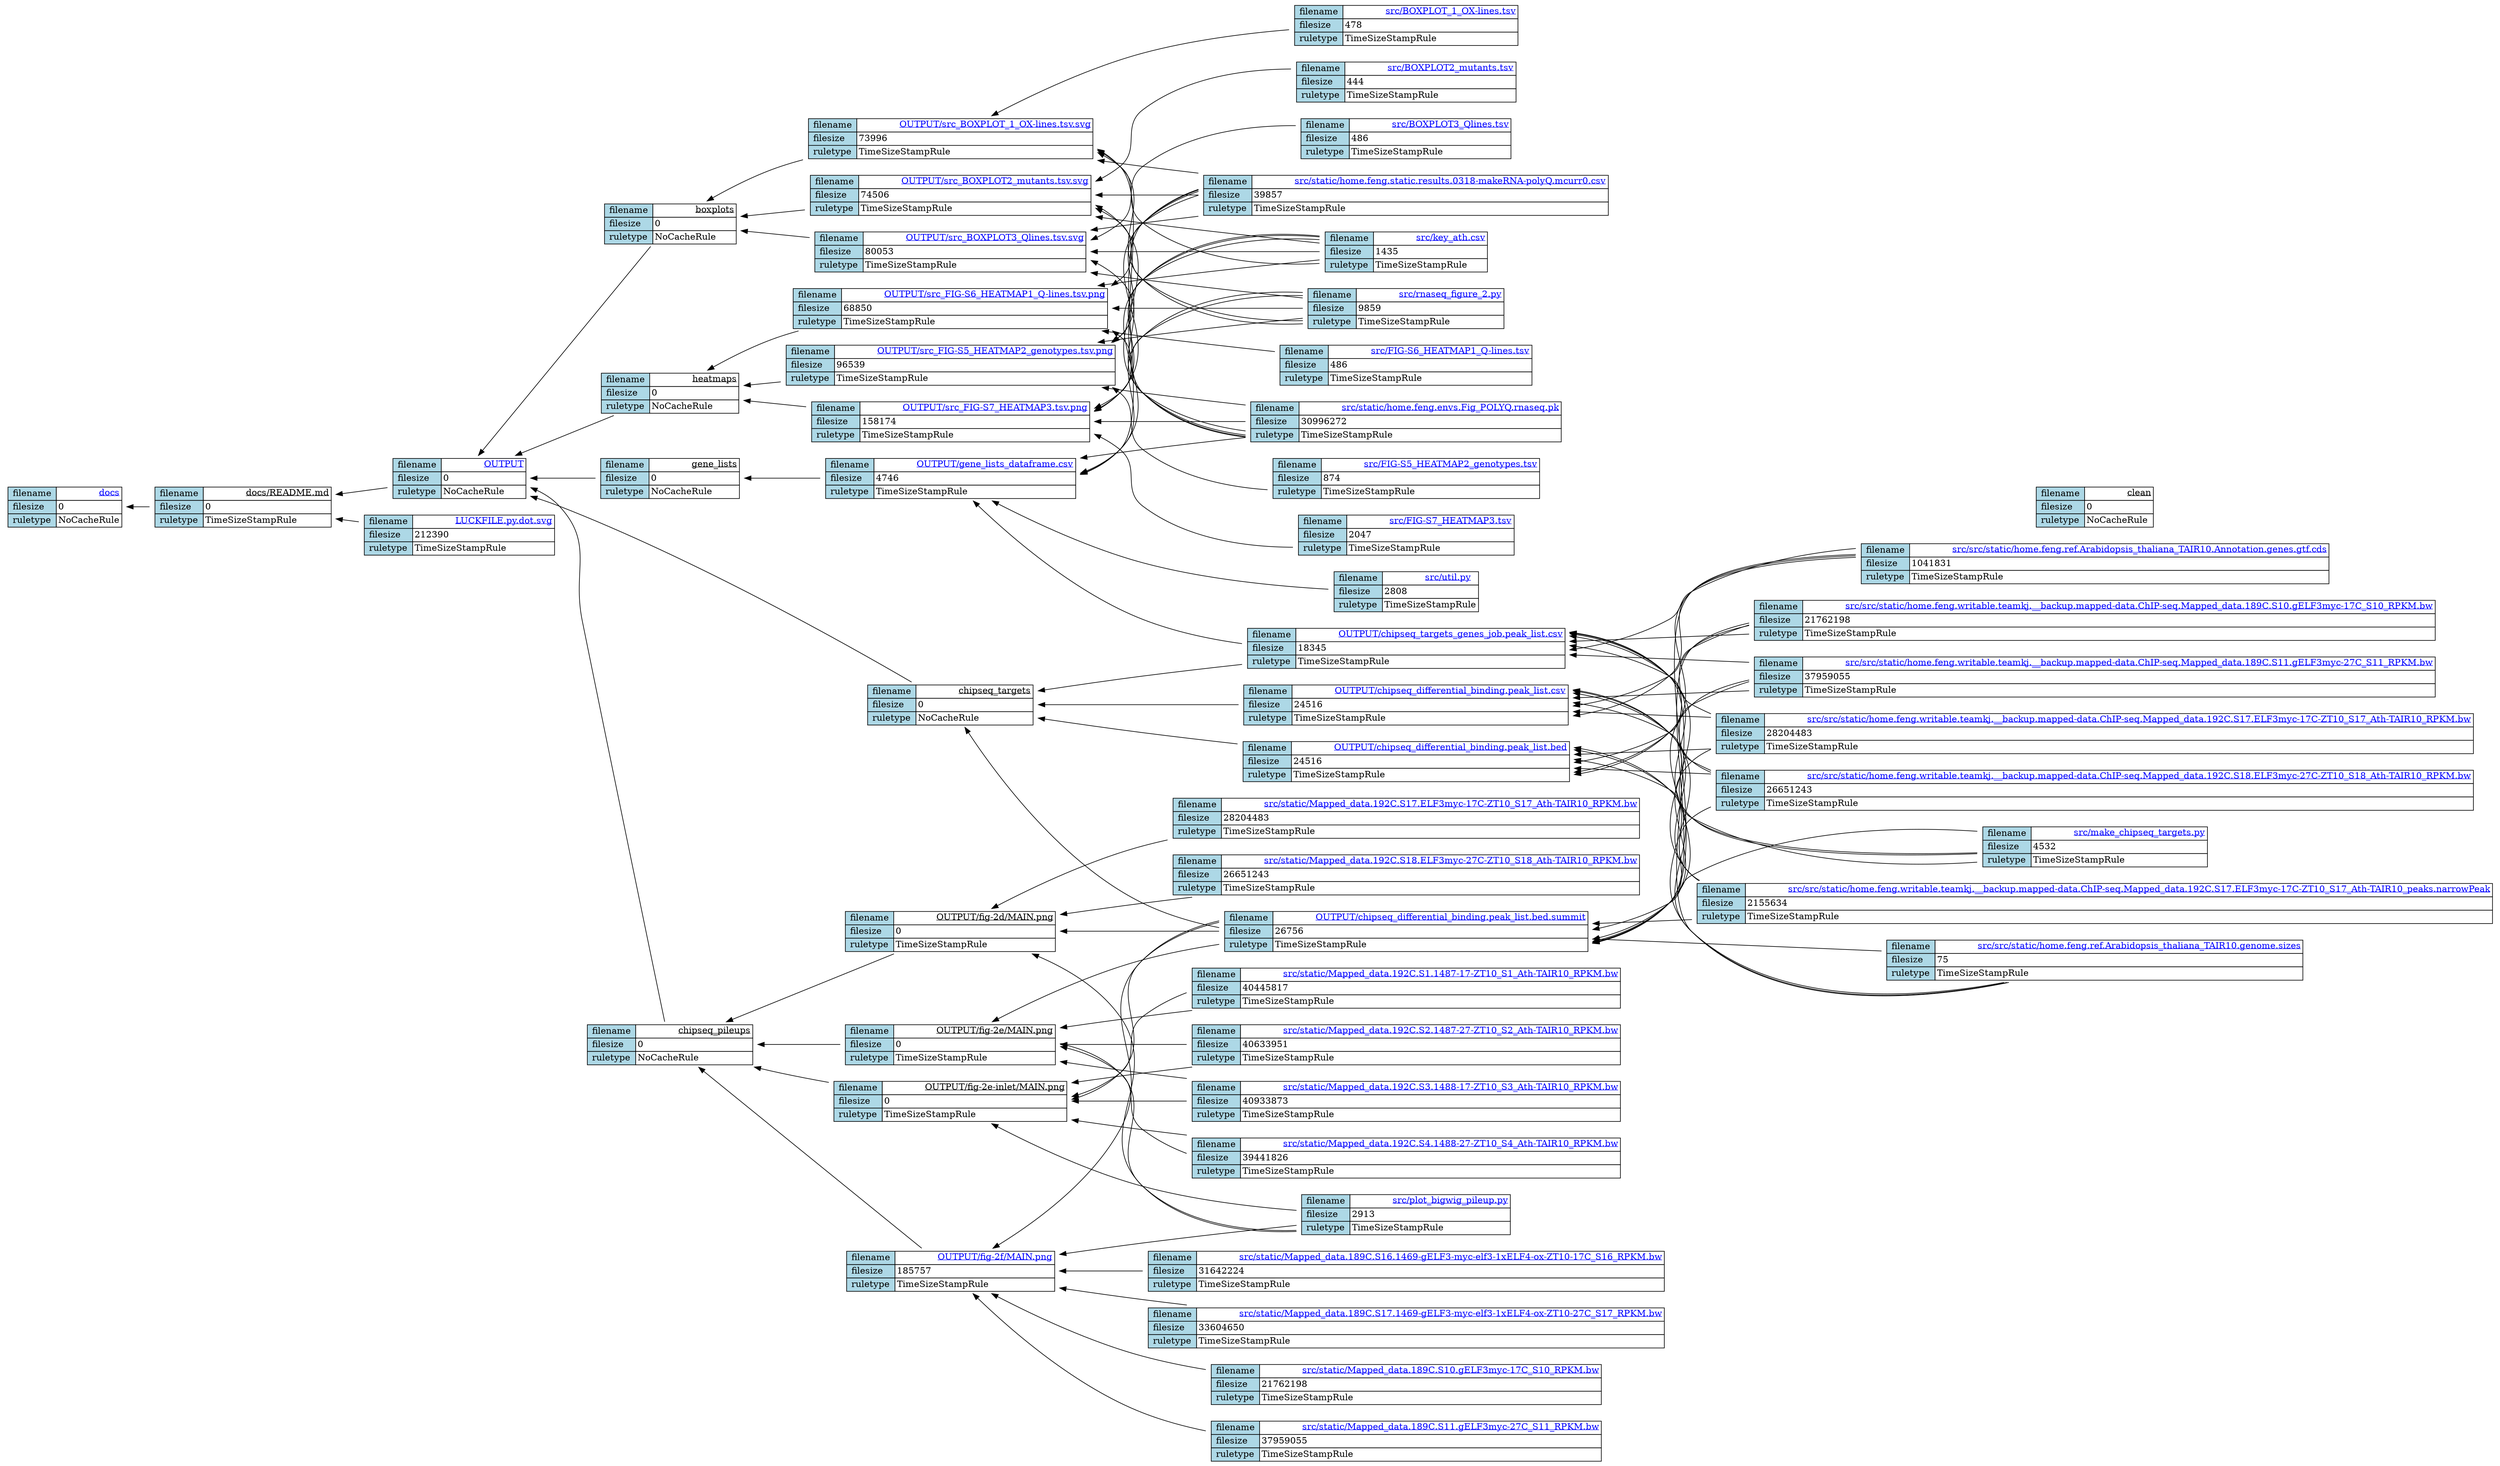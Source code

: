 strict digraph G {
	rankdir=RL
	"src/util.py" [label=<       
        <TABLE BORDER="0" CELLBORDER="1" CELLSPACING="0">
         
          <TR>
            <TD ALIGN="LEFT" BGCOLOR="lightblue"> filename </TD>
            <TD ALIGN="LEFT" BGCOLOR="white" HREF="src/util.py">
              <FONT COLOR="blue"><U>src/util.py</U></FONT></TD> 
          </TR>




          <TR>
            <TD ALIGN="LEFT" BGCOLOR="lightblue"> filesize </TD>
            <TD ALIGN="LEFT" BGCOLOR="white">2808</TD>
          </TR>

          <TR>
            <TD ALIGN="LEFT" BGCOLOR="lightblue"> ruletype </TD>
            <TD ALIGN="LEFT" BGCOLOR="white">TimeSizeStampRule</TD>
          </TR>

        </TABLE>
    > shape=plaintext]
	"src/static/home.feng.envs.Fig_POLYQ.rnaseq.pk" [label=<       
        <TABLE BORDER="0" CELLBORDER="1" CELLSPACING="0">
         
          <TR>
            <TD ALIGN="LEFT" BGCOLOR="lightblue"> filename </TD>
            <TD ALIGN="LEFT" BGCOLOR="white" HREF="src/static/home.feng.envs.Fig_POLYQ.rnaseq.pk">
              <FONT COLOR="blue"><U>src/static/home.feng.envs.Fig_POLYQ.rnaseq.pk</U></FONT></TD> 
          </TR>




          <TR>
            <TD ALIGN="LEFT" BGCOLOR="lightblue"> filesize </TD>
            <TD ALIGN="LEFT" BGCOLOR="white">30996272</TD>
          </TR>

          <TR>
            <TD ALIGN="LEFT" BGCOLOR="lightblue"> ruletype </TD>
            <TD ALIGN="LEFT" BGCOLOR="white">TimeSizeStampRule</TD>
          </TR>

        </TABLE>
    > shape=plaintext]
	"src/static/home.feng.static.results.0318-makeRNA-polyQ.mcurr0.csv" [label=<       
        <TABLE BORDER="0" CELLBORDER="1" CELLSPACING="0">
         
          <TR>
            <TD ALIGN="LEFT" BGCOLOR="lightblue"> filename </TD>
            <TD ALIGN="LEFT" BGCOLOR="white" HREF="src/static/home.feng.static.results.0318-makeRNA-polyQ.mcurr0.csv">
              <FONT COLOR="blue"><U>src/static/home.feng.static.results.0318-makeRNA-polyQ.mcurr0.csv</U></FONT></TD> 
          </TR>




          <TR>
            <TD ALIGN="LEFT" BGCOLOR="lightblue"> filesize </TD>
            <TD ALIGN="LEFT" BGCOLOR="white">39857</TD>
          </TR>

          <TR>
            <TD ALIGN="LEFT" BGCOLOR="lightblue"> ruletype </TD>
            <TD ALIGN="LEFT" BGCOLOR="white">TimeSizeStampRule</TD>
          </TR>

        </TABLE>
    > shape=plaintext]
	"src/key_ath.csv" [label=<       
        <TABLE BORDER="0" CELLBORDER="1" CELLSPACING="0">
         
          <TR>
            <TD ALIGN="LEFT" BGCOLOR="lightblue"> filename </TD>
            <TD ALIGN="LEFT" BGCOLOR="white" HREF="src/key_ath.csv">
              <FONT COLOR="blue"><U>src/key_ath.csv</U></FONT></TD> 
          </TR>




          <TR>
            <TD ALIGN="LEFT" BGCOLOR="lightblue"> filesize </TD>
            <TD ALIGN="LEFT" BGCOLOR="white">1435</TD>
          </TR>

          <TR>
            <TD ALIGN="LEFT" BGCOLOR="lightblue"> ruletype </TD>
            <TD ALIGN="LEFT" BGCOLOR="white">TimeSizeStampRule</TD>
          </TR>

        </TABLE>
    > shape=plaintext]
	"src/rnaseq_figure_2.py" [label=<       
        <TABLE BORDER="0" CELLBORDER="1" CELLSPACING="0">
         
          <TR>
            <TD ALIGN="LEFT" BGCOLOR="lightblue"> filename </TD>
            <TD ALIGN="LEFT" BGCOLOR="white" HREF="src/rnaseq_figure_2.py">
              <FONT COLOR="blue"><U>src/rnaseq_figure_2.py</U></FONT></TD> 
          </TR>




          <TR>
            <TD ALIGN="LEFT" BGCOLOR="lightblue"> filesize </TD>
            <TD ALIGN="LEFT" BGCOLOR="white">9859</TD>
          </TR>

          <TR>
            <TD ALIGN="LEFT" BGCOLOR="lightblue"> ruletype </TD>
            <TD ALIGN="LEFT" BGCOLOR="white">TimeSizeStampRule</TD>
          </TR>

        </TABLE>
    > shape=plaintext]
	"src/BOXPLOT_1_OX-lines.tsv" [label=<       
        <TABLE BORDER="0" CELLBORDER="1" CELLSPACING="0">
         
          <TR>
            <TD ALIGN="LEFT" BGCOLOR="lightblue"> filename </TD>
            <TD ALIGN="LEFT" BGCOLOR="white" HREF="src/BOXPLOT_1_OX-lines.tsv">
              <FONT COLOR="blue"><U>src/BOXPLOT_1_OX-lines.tsv</U></FONT></TD> 
          </TR>




          <TR>
            <TD ALIGN="LEFT" BGCOLOR="lightblue"> filesize </TD>
            <TD ALIGN="LEFT" BGCOLOR="white">478</TD>
          </TR>

          <TR>
            <TD ALIGN="LEFT" BGCOLOR="lightblue"> ruletype </TD>
            <TD ALIGN="LEFT" BGCOLOR="white">TimeSizeStampRule</TD>
          </TR>

        </TABLE>
    > shape=plaintext]
	"OUTPUT/src_BOXPLOT_1_OX-lines.tsv.svg" [label=<       
        <TABLE BORDER="0" CELLBORDER="1" CELLSPACING="0">
         
          <TR>
            <TD ALIGN="LEFT" BGCOLOR="lightblue"> filename </TD>
            <TD ALIGN="LEFT" BGCOLOR="white" HREF="OUTPUT/src_BOXPLOT_1_OX-lines.tsv.svg">
              <FONT COLOR="blue"><U>OUTPUT/src_BOXPLOT_1_OX-lines.tsv.svg</U></FONT></TD> 
          </TR>




          <TR>
            <TD ALIGN="LEFT" BGCOLOR="lightblue"> filesize </TD>
            <TD ALIGN="LEFT" BGCOLOR="white">73996</TD>
          </TR>

          <TR>
            <TD ALIGN="LEFT" BGCOLOR="lightblue"> ruletype </TD>
            <TD ALIGN="LEFT" BGCOLOR="white">TimeSizeStampRule</TD>
          </TR>

        </TABLE>
    > shape=plaintext]
	"src/BOXPLOT_1_OX-lines.tsv" -> "OUTPUT/src_BOXPLOT_1_OX-lines.tsv.svg"
	"src/rnaseq_figure_2.py" -> "OUTPUT/src_BOXPLOT_1_OX-lines.tsv.svg"
	"src/static/home.feng.envs.Fig_POLYQ.rnaseq.pk" -> "OUTPUT/src_BOXPLOT_1_OX-lines.tsv.svg"
	"src/static/home.feng.static.results.0318-makeRNA-polyQ.mcurr0.csv" -> "OUTPUT/src_BOXPLOT_1_OX-lines.tsv.svg"
	"src/key_ath.csv" -> "OUTPUT/src_BOXPLOT_1_OX-lines.tsv.svg"
	"src/BOXPLOT2_mutants.tsv" [label=<       
        <TABLE BORDER="0" CELLBORDER="1" CELLSPACING="0">
         
          <TR>
            <TD ALIGN="LEFT" BGCOLOR="lightblue"> filename </TD>
            <TD ALIGN="LEFT" BGCOLOR="white" HREF="src/BOXPLOT2_mutants.tsv">
              <FONT COLOR="blue"><U>src/BOXPLOT2_mutants.tsv</U></FONT></TD> 
          </TR>




          <TR>
            <TD ALIGN="LEFT" BGCOLOR="lightblue"> filesize </TD>
            <TD ALIGN="LEFT" BGCOLOR="white">444</TD>
          </TR>

          <TR>
            <TD ALIGN="LEFT" BGCOLOR="lightblue"> ruletype </TD>
            <TD ALIGN="LEFT" BGCOLOR="white">TimeSizeStampRule</TD>
          </TR>

        </TABLE>
    > shape=plaintext]
	"OUTPUT/src_BOXPLOT2_mutants.tsv.svg" [label=<       
        <TABLE BORDER="0" CELLBORDER="1" CELLSPACING="0">
         
          <TR>
            <TD ALIGN="LEFT" BGCOLOR="lightblue"> filename </TD>
            <TD ALIGN="LEFT" BGCOLOR="white" HREF="OUTPUT/src_BOXPLOT2_mutants.tsv.svg">
              <FONT COLOR="blue"><U>OUTPUT/src_BOXPLOT2_mutants.tsv.svg</U></FONT></TD> 
          </TR>




          <TR>
            <TD ALIGN="LEFT" BGCOLOR="lightblue"> filesize </TD>
            <TD ALIGN="LEFT" BGCOLOR="white">74506</TD>
          </TR>

          <TR>
            <TD ALIGN="LEFT" BGCOLOR="lightblue"> ruletype </TD>
            <TD ALIGN="LEFT" BGCOLOR="white">TimeSizeStampRule</TD>
          </TR>

        </TABLE>
    > shape=plaintext]
	"src/BOXPLOT2_mutants.tsv" -> "OUTPUT/src_BOXPLOT2_mutants.tsv.svg"
	"src/rnaseq_figure_2.py" -> "OUTPUT/src_BOXPLOT2_mutants.tsv.svg"
	"src/static/home.feng.envs.Fig_POLYQ.rnaseq.pk" -> "OUTPUT/src_BOXPLOT2_mutants.tsv.svg"
	"src/static/home.feng.static.results.0318-makeRNA-polyQ.mcurr0.csv" -> "OUTPUT/src_BOXPLOT2_mutants.tsv.svg"
	"src/key_ath.csv" -> "OUTPUT/src_BOXPLOT2_mutants.tsv.svg"
	"src/BOXPLOT3_Qlines.tsv" [label=<       
        <TABLE BORDER="0" CELLBORDER="1" CELLSPACING="0">
         
          <TR>
            <TD ALIGN="LEFT" BGCOLOR="lightblue"> filename </TD>
            <TD ALIGN="LEFT" BGCOLOR="white" HREF="src/BOXPLOT3_Qlines.tsv">
              <FONT COLOR="blue"><U>src/BOXPLOT3_Qlines.tsv</U></FONT></TD> 
          </TR>




          <TR>
            <TD ALIGN="LEFT" BGCOLOR="lightblue"> filesize </TD>
            <TD ALIGN="LEFT" BGCOLOR="white">486</TD>
          </TR>

          <TR>
            <TD ALIGN="LEFT" BGCOLOR="lightblue"> ruletype </TD>
            <TD ALIGN="LEFT" BGCOLOR="white">TimeSizeStampRule</TD>
          </TR>

        </TABLE>
    > shape=plaintext]
	"OUTPUT/src_BOXPLOT3_Qlines.tsv.svg" [label=<       
        <TABLE BORDER="0" CELLBORDER="1" CELLSPACING="0">
         
          <TR>
            <TD ALIGN="LEFT" BGCOLOR="lightblue"> filename </TD>
            <TD ALIGN="LEFT" BGCOLOR="white" HREF="OUTPUT/src_BOXPLOT3_Qlines.tsv.svg">
              <FONT COLOR="blue"><U>OUTPUT/src_BOXPLOT3_Qlines.tsv.svg</U></FONT></TD> 
          </TR>




          <TR>
            <TD ALIGN="LEFT" BGCOLOR="lightblue"> filesize </TD>
            <TD ALIGN="LEFT" BGCOLOR="white">80053</TD>
          </TR>

          <TR>
            <TD ALIGN="LEFT" BGCOLOR="lightblue"> ruletype </TD>
            <TD ALIGN="LEFT" BGCOLOR="white">TimeSizeStampRule</TD>
          </TR>

        </TABLE>
    > shape=plaintext]
	"src/BOXPLOT3_Qlines.tsv" -> "OUTPUT/src_BOXPLOT3_Qlines.tsv.svg"
	"src/rnaseq_figure_2.py" -> "OUTPUT/src_BOXPLOT3_Qlines.tsv.svg"
	"src/static/home.feng.envs.Fig_POLYQ.rnaseq.pk" -> "OUTPUT/src_BOXPLOT3_Qlines.tsv.svg"
	"src/static/home.feng.static.results.0318-makeRNA-polyQ.mcurr0.csv" -> "OUTPUT/src_BOXPLOT3_Qlines.tsv.svg"
	"src/key_ath.csv" -> "OUTPUT/src_BOXPLOT3_Qlines.tsv.svg"
	boxplots [label=<       
        <TABLE BORDER="0" CELLBORDER="1" CELLSPACING="0">
         
          <TR>
            <TD ALIGN="LEFT" BGCOLOR="lightblue"> filename </TD>
            <TD ALIGN="LEFT" BGCOLOR="white" HREF="boxplots">
              <FONT COLOR="black"><U>boxplots</U></FONT></TD> 
          </TR>




          <TR>
            <TD ALIGN="LEFT" BGCOLOR="lightblue"> filesize </TD>
            <TD ALIGN="LEFT" BGCOLOR="white">0</TD>
          </TR>

          <TR>
            <TD ALIGN="LEFT" BGCOLOR="lightblue"> ruletype </TD>
            <TD ALIGN="LEFT" BGCOLOR="white">NoCacheRule</TD>
          </TR>

        </TABLE>
    > shape=plaintext]
	"OUTPUT/src_BOXPLOT_1_OX-lines.tsv.svg" -> boxplots
	"OUTPUT/src_BOXPLOT2_mutants.tsv.svg" -> boxplots
	"OUTPUT/src_BOXPLOT3_Qlines.tsv.svg" -> boxplots
	"src/FIG-S6_HEATMAP1_Q-lines.tsv" [label=<       
        <TABLE BORDER="0" CELLBORDER="1" CELLSPACING="0">
         
          <TR>
            <TD ALIGN="LEFT" BGCOLOR="lightblue"> filename </TD>
            <TD ALIGN="LEFT" BGCOLOR="white" HREF="src/FIG-S6_HEATMAP1_Q-lines.tsv">
              <FONT COLOR="blue"><U>src/FIG-S6_HEATMAP1_Q-lines.tsv</U></FONT></TD> 
          </TR>




          <TR>
            <TD ALIGN="LEFT" BGCOLOR="lightblue"> filesize </TD>
            <TD ALIGN="LEFT" BGCOLOR="white">486</TD>
          </TR>

          <TR>
            <TD ALIGN="LEFT" BGCOLOR="lightblue"> ruletype </TD>
            <TD ALIGN="LEFT" BGCOLOR="white">TimeSizeStampRule</TD>
          </TR>

        </TABLE>
    > shape=plaintext]
	"OUTPUT/src_FIG-S6_HEATMAP1_Q-lines.tsv.png" [label=<       
        <TABLE BORDER="0" CELLBORDER="1" CELLSPACING="0">
         
          <TR>
            <TD ALIGN="LEFT" BGCOLOR="lightblue"> filename </TD>
            <TD ALIGN="LEFT" BGCOLOR="white" HREF="OUTPUT/src_FIG-S6_HEATMAP1_Q-lines.tsv.png">
              <FONT COLOR="blue"><U>OUTPUT/src_FIG-S6_HEATMAP1_Q-lines.tsv.png</U></FONT></TD> 
          </TR>




          <TR>
            <TD ALIGN="LEFT" BGCOLOR="lightblue"> filesize </TD>
            <TD ALIGN="LEFT" BGCOLOR="white">68850</TD>
          </TR>

          <TR>
            <TD ALIGN="LEFT" BGCOLOR="lightblue"> ruletype </TD>
            <TD ALIGN="LEFT" BGCOLOR="white">TimeSizeStampRule</TD>
          </TR>

        </TABLE>
    > shape=plaintext]
	"src/FIG-S6_HEATMAP1_Q-lines.tsv" -> "OUTPUT/src_FIG-S6_HEATMAP1_Q-lines.tsv.png"
	"src/rnaseq_figure_2.py" -> "OUTPUT/src_FIG-S6_HEATMAP1_Q-lines.tsv.png"
	"src/static/home.feng.envs.Fig_POLYQ.rnaseq.pk" -> "OUTPUT/src_FIG-S6_HEATMAP1_Q-lines.tsv.png"
	"src/static/home.feng.static.results.0318-makeRNA-polyQ.mcurr0.csv" -> "OUTPUT/src_FIG-S6_HEATMAP1_Q-lines.tsv.png"
	"src/key_ath.csv" -> "OUTPUT/src_FIG-S6_HEATMAP1_Q-lines.tsv.png"
	"src/FIG-S5_HEATMAP2_genotypes.tsv" [label=<       
        <TABLE BORDER="0" CELLBORDER="1" CELLSPACING="0">
         
          <TR>
            <TD ALIGN="LEFT" BGCOLOR="lightblue"> filename </TD>
            <TD ALIGN="LEFT" BGCOLOR="white" HREF="src/FIG-S5_HEATMAP2_genotypes.tsv">
              <FONT COLOR="blue"><U>src/FIG-S5_HEATMAP2_genotypes.tsv</U></FONT></TD> 
          </TR>




          <TR>
            <TD ALIGN="LEFT" BGCOLOR="lightblue"> filesize </TD>
            <TD ALIGN="LEFT" BGCOLOR="white">874</TD>
          </TR>

          <TR>
            <TD ALIGN="LEFT" BGCOLOR="lightblue"> ruletype </TD>
            <TD ALIGN="LEFT" BGCOLOR="white">TimeSizeStampRule</TD>
          </TR>

        </TABLE>
    > shape=plaintext]
	"OUTPUT/src_FIG-S5_HEATMAP2_genotypes.tsv.png" [label=<       
        <TABLE BORDER="0" CELLBORDER="1" CELLSPACING="0">
         
          <TR>
            <TD ALIGN="LEFT" BGCOLOR="lightblue"> filename </TD>
            <TD ALIGN="LEFT" BGCOLOR="white" HREF="OUTPUT/src_FIG-S5_HEATMAP2_genotypes.tsv.png">
              <FONT COLOR="blue"><U>OUTPUT/src_FIG-S5_HEATMAP2_genotypes.tsv.png</U></FONT></TD> 
          </TR>




          <TR>
            <TD ALIGN="LEFT" BGCOLOR="lightblue"> filesize </TD>
            <TD ALIGN="LEFT" BGCOLOR="white">96539</TD>
          </TR>

          <TR>
            <TD ALIGN="LEFT" BGCOLOR="lightblue"> ruletype </TD>
            <TD ALIGN="LEFT" BGCOLOR="white">TimeSizeStampRule</TD>
          </TR>

        </TABLE>
    > shape=plaintext]
	"src/FIG-S5_HEATMAP2_genotypes.tsv" -> "OUTPUT/src_FIG-S5_HEATMAP2_genotypes.tsv.png"
	"src/rnaseq_figure_2.py" -> "OUTPUT/src_FIG-S5_HEATMAP2_genotypes.tsv.png"
	"src/static/home.feng.envs.Fig_POLYQ.rnaseq.pk" -> "OUTPUT/src_FIG-S5_HEATMAP2_genotypes.tsv.png"
	"src/static/home.feng.static.results.0318-makeRNA-polyQ.mcurr0.csv" -> "OUTPUT/src_FIG-S5_HEATMAP2_genotypes.tsv.png"
	"src/key_ath.csv" -> "OUTPUT/src_FIG-S5_HEATMAP2_genotypes.tsv.png"
	"src/FIG-S7_HEATMAP3.tsv" [label=<       
        <TABLE BORDER="0" CELLBORDER="1" CELLSPACING="0">
         
          <TR>
            <TD ALIGN="LEFT" BGCOLOR="lightblue"> filename </TD>
            <TD ALIGN="LEFT" BGCOLOR="white" HREF="src/FIG-S7_HEATMAP3.tsv">
              <FONT COLOR="blue"><U>src/FIG-S7_HEATMAP3.tsv</U></FONT></TD> 
          </TR>




          <TR>
            <TD ALIGN="LEFT" BGCOLOR="lightblue"> filesize </TD>
            <TD ALIGN="LEFT" BGCOLOR="white">2047</TD>
          </TR>

          <TR>
            <TD ALIGN="LEFT" BGCOLOR="lightblue"> ruletype </TD>
            <TD ALIGN="LEFT" BGCOLOR="white">TimeSizeStampRule</TD>
          </TR>

        </TABLE>
    > shape=plaintext]
	"OUTPUT/src_FIG-S7_HEATMAP3.tsv.png" [label=<       
        <TABLE BORDER="0" CELLBORDER="1" CELLSPACING="0">
         
          <TR>
            <TD ALIGN="LEFT" BGCOLOR="lightblue"> filename </TD>
            <TD ALIGN="LEFT" BGCOLOR="white" HREF="OUTPUT/src_FIG-S7_HEATMAP3.tsv.png">
              <FONT COLOR="blue"><U>OUTPUT/src_FIG-S7_HEATMAP3.tsv.png</U></FONT></TD> 
          </TR>




          <TR>
            <TD ALIGN="LEFT" BGCOLOR="lightblue"> filesize </TD>
            <TD ALIGN="LEFT" BGCOLOR="white">158174</TD>
          </TR>

          <TR>
            <TD ALIGN="LEFT" BGCOLOR="lightblue"> ruletype </TD>
            <TD ALIGN="LEFT" BGCOLOR="white">TimeSizeStampRule</TD>
          </TR>

        </TABLE>
    > shape=plaintext]
	"src/FIG-S7_HEATMAP3.tsv" -> "OUTPUT/src_FIG-S7_HEATMAP3.tsv.png"
	"src/rnaseq_figure_2.py" -> "OUTPUT/src_FIG-S7_HEATMAP3.tsv.png"
	"src/static/home.feng.envs.Fig_POLYQ.rnaseq.pk" -> "OUTPUT/src_FIG-S7_HEATMAP3.tsv.png"
	"src/static/home.feng.static.results.0318-makeRNA-polyQ.mcurr0.csv" -> "OUTPUT/src_FIG-S7_HEATMAP3.tsv.png"
	"src/key_ath.csv" -> "OUTPUT/src_FIG-S7_HEATMAP3.tsv.png"
	heatmaps [label=<       
        <TABLE BORDER="0" CELLBORDER="1" CELLSPACING="0">
         
          <TR>
            <TD ALIGN="LEFT" BGCOLOR="lightblue"> filename </TD>
            <TD ALIGN="LEFT" BGCOLOR="white" HREF="heatmaps">
              <FONT COLOR="black"><U>heatmaps</U></FONT></TD> 
          </TR>




          <TR>
            <TD ALIGN="LEFT" BGCOLOR="lightblue"> filesize </TD>
            <TD ALIGN="LEFT" BGCOLOR="white">0</TD>
          </TR>

          <TR>
            <TD ALIGN="LEFT" BGCOLOR="lightblue"> ruletype </TD>
            <TD ALIGN="LEFT" BGCOLOR="white">NoCacheRule</TD>
          </TR>

        </TABLE>
    > shape=plaintext]
	"OUTPUT/src_FIG-S6_HEATMAP1_Q-lines.tsv.png" -> heatmaps
	"OUTPUT/src_FIG-S5_HEATMAP2_genotypes.tsv.png" -> heatmaps
	"OUTPUT/src_FIG-S7_HEATMAP3.tsv.png" -> heatmaps
	"src/src/static/home.feng.writable.teamkj.__backup.mapped-data.ChIP-seq.Mapped_data.192C.S17.ELF3myc-17C-ZT10_S17_Ath-TAIR10_peaks.narrowPeak" [label=<       
        <TABLE BORDER="0" CELLBORDER="1" CELLSPACING="0">
         
          <TR>
            <TD ALIGN="LEFT" BGCOLOR="lightblue"> filename </TD>
            <TD ALIGN="LEFT" BGCOLOR="white" HREF="src/src/static/home.feng.writable.teamkj.__backup.mapped-data.ChIP-seq.Mapped_data.192C.S17.ELF3myc-17C-ZT10_S17_Ath-TAIR10_peaks.narrowPeak">
              <FONT COLOR="blue"><U>src/src/static/home.feng.writable.teamkj.__backup.mapped-data.ChIP-seq.Mapped_data.192C.S17.ELF3myc-17C-ZT10_S17_Ath-TAIR10_peaks.narrowPeak</U></FONT></TD> 
          </TR>




          <TR>
            <TD ALIGN="LEFT" BGCOLOR="lightblue"> filesize </TD>
            <TD ALIGN="LEFT" BGCOLOR="white">2155634</TD>
          </TR>

          <TR>
            <TD ALIGN="LEFT" BGCOLOR="lightblue"> ruletype </TD>
            <TD ALIGN="LEFT" BGCOLOR="white">TimeSizeStampRule</TD>
          </TR>

        </TABLE>
    > shape=plaintext]
	"src/src/static/home.feng.ref.Arabidopsis_thaliana_TAIR10.genome.sizes" [label=<       
        <TABLE BORDER="0" CELLBORDER="1" CELLSPACING="0">
         
          <TR>
            <TD ALIGN="LEFT" BGCOLOR="lightblue"> filename </TD>
            <TD ALIGN="LEFT" BGCOLOR="white" HREF="src/src/static/home.feng.ref.Arabidopsis_thaliana_TAIR10.genome.sizes">
              <FONT COLOR="blue"><U>src/src/static/home.feng.ref.Arabidopsis_thaliana_TAIR10.genome.sizes</U></FONT></TD> 
          </TR>




          <TR>
            <TD ALIGN="LEFT" BGCOLOR="lightblue"> filesize </TD>
            <TD ALIGN="LEFT" BGCOLOR="white">75</TD>
          </TR>

          <TR>
            <TD ALIGN="LEFT" BGCOLOR="lightblue"> ruletype </TD>
            <TD ALIGN="LEFT" BGCOLOR="white">TimeSizeStampRule</TD>
          </TR>

        </TABLE>
    > shape=plaintext]
	"src/src/static/home.feng.ref.Arabidopsis_thaliana_TAIR10.Annotation.genes.gtf.cds" [label=<       
        <TABLE BORDER="0" CELLBORDER="1" CELLSPACING="0">
         
          <TR>
            <TD ALIGN="LEFT" BGCOLOR="lightblue"> filename </TD>
            <TD ALIGN="LEFT" BGCOLOR="white" HREF="src/src/static/home.feng.ref.Arabidopsis_thaliana_TAIR10.Annotation.genes.gtf.cds">
              <FONT COLOR="blue"><U>src/src/static/home.feng.ref.Arabidopsis_thaliana_TAIR10.Annotation.genes.gtf.cds</U></FONT></TD> 
          </TR>




          <TR>
            <TD ALIGN="LEFT" BGCOLOR="lightblue"> filesize </TD>
            <TD ALIGN="LEFT" BGCOLOR="white">1041831</TD>
          </TR>

          <TR>
            <TD ALIGN="LEFT" BGCOLOR="lightblue"> ruletype </TD>
            <TD ALIGN="LEFT" BGCOLOR="white">TimeSizeStampRule</TD>
          </TR>

        </TABLE>
    > shape=plaintext]
	"src/src/static/home.feng.writable.teamkj.__backup.mapped-data.ChIP-seq.Mapped_data.189C.S10.gELF3myc-17C_S10_RPKM.bw" [label=<       
        <TABLE BORDER="0" CELLBORDER="1" CELLSPACING="0">
         
          <TR>
            <TD ALIGN="LEFT" BGCOLOR="lightblue"> filename </TD>
            <TD ALIGN="LEFT" BGCOLOR="white" HREF="src/src/static/home.feng.writable.teamkj.__backup.mapped-data.ChIP-seq.Mapped_data.189C.S10.gELF3myc-17C_S10_RPKM.bw">
              <FONT COLOR="blue"><U>src/src/static/home.feng.writable.teamkj.__backup.mapped-data.ChIP-seq.Mapped_data.189C.S10.gELF3myc-17C_S10_RPKM.bw</U></FONT></TD> 
          </TR>




          <TR>
            <TD ALIGN="LEFT" BGCOLOR="lightblue"> filesize </TD>
            <TD ALIGN="LEFT" BGCOLOR="white">21762198</TD>
          </TR>

          <TR>
            <TD ALIGN="LEFT" BGCOLOR="lightblue"> ruletype </TD>
            <TD ALIGN="LEFT" BGCOLOR="white">TimeSizeStampRule</TD>
          </TR>

        </TABLE>
    > shape=plaintext]
	"src/src/static/home.feng.writable.teamkj.__backup.mapped-data.ChIP-seq.Mapped_data.189C.S11.gELF3myc-27C_S11_RPKM.bw" [label=<       
        <TABLE BORDER="0" CELLBORDER="1" CELLSPACING="0">
         
          <TR>
            <TD ALIGN="LEFT" BGCOLOR="lightblue"> filename </TD>
            <TD ALIGN="LEFT" BGCOLOR="white" HREF="src/src/static/home.feng.writable.teamkj.__backup.mapped-data.ChIP-seq.Mapped_data.189C.S11.gELF3myc-27C_S11_RPKM.bw">
              <FONT COLOR="blue"><U>src/src/static/home.feng.writable.teamkj.__backup.mapped-data.ChIP-seq.Mapped_data.189C.S11.gELF3myc-27C_S11_RPKM.bw</U></FONT></TD> 
          </TR>




          <TR>
            <TD ALIGN="LEFT" BGCOLOR="lightblue"> filesize </TD>
            <TD ALIGN="LEFT" BGCOLOR="white">37959055</TD>
          </TR>

          <TR>
            <TD ALIGN="LEFT" BGCOLOR="lightblue"> ruletype </TD>
            <TD ALIGN="LEFT" BGCOLOR="white">TimeSizeStampRule</TD>
          </TR>

        </TABLE>
    > shape=plaintext]
	"src/src/static/home.feng.writable.teamkj.__backup.mapped-data.ChIP-seq.Mapped_data.192C.S17.ELF3myc-17C-ZT10_S17_Ath-TAIR10_RPKM.bw" [label=<       
        <TABLE BORDER="0" CELLBORDER="1" CELLSPACING="0">
         
          <TR>
            <TD ALIGN="LEFT" BGCOLOR="lightblue"> filename </TD>
            <TD ALIGN="LEFT" BGCOLOR="white" HREF="src/src/static/home.feng.writable.teamkj.__backup.mapped-data.ChIP-seq.Mapped_data.192C.S17.ELF3myc-17C-ZT10_S17_Ath-TAIR10_RPKM.bw">
              <FONT COLOR="blue"><U>src/src/static/home.feng.writable.teamkj.__backup.mapped-data.ChIP-seq.Mapped_data.192C.S17.ELF3myc-17C-ZT10_S17_Ath-TAIR10_RPKM.bw</U></FONT></TD> 
          </TR>




          <TR>
            <TD ALIGN="LEFT" BGCOLOR="lightblue"> filesize </TD>
            <TD ALIGN="LEFT" BGCOLOR="white">28204483</TD>
          </TR>

          <TR>
            <TD ALIGN="LEFT" BGCOLOR="lightblue"> ruletype </TD>
            <TD ALIGN="LEFT" BGCOLOR="white">TimeSizeStampRule</TD>
          </TR>

        </TABLE>
    > shape=plaintext]
	"src/src/static/home.feng.writable.teamkj.__backup.mapped-data.ChIP-seq.Mapped_data.192C.S18.ELF3myc-27C-ZT10_S18_Ath-TAIR10_RPKM.bw" [label=<       
        <TABLE BORDER="0" CELLBORDER="1" CELLSPACING="0">
         
          <TR>
            <TD ALIGN="LEFT" BGCOLOR="lightblue"> filename </TD>
            <TD ALIGN="LEFT" BGCOLOR="white" HREF="src/src/static/home.feng.writable.teamkj.__backup.mapped-data.ChIP-seq.Mapped_data.192C.S18.ELF3myc-27C-ZT10_S18_Ath-TAIR10_RPKM.bw">
              <FONT COLOR="blue"><U>src/src/static/home.feng.writable.teamkj.__backup.mapped-data.ChIP-seq.Mapped_data.192C.S18.ELF3myc-27C-ZT10_S18_Ath-TAIR10_RPKM.bw</U></FONT></TD> 
          </TR>




          <TR>
            <TD ALIGN="LEFT" BGCOLOR="lightblue"> filesize </TD>
            <TD ALIGN="LEFT" BGCOLOR="white">26651243</TD>
          </TR>

          <TR>
            <TD ALIGN="LEFT" BGCOLOR="lightblue"> ruletype </TD>
            <TD ALIGN="LEFT" BGCOLOR="white">TimeSizeStampRule</TD>
          </TR>

        </TABLE>
    > shape=plaintext]
	"src/make_chipseq_targets.py" [label=<       
        <TABLE BORDER="0" CELLBORDER="1" CELLSPACING="0">
         
          <TR>
            <TD ALIGN="LEFT" BGCOLOR="lightblue"> filename </TD>
            <TD ALIGN="LEFT" BGCOLOR="white" HREF="src/make_chipseq_targets.py">
              <FONT COLOR="blue"><U>src/make_chipseq_targets.py</U></FONT></TD> 
          </TR>




          <TR>
            <TD ALIGN="LEFT" BGCOLOR="lightblue"> filesize </TD>
            <TD ALIGN="LEFT" BGCOLOR="white">4532</TD>
          </TR>

          <TR>
            <TD ALIGN="LEFT" BGCOLOR="lightblue"> ruletype </TD>
            <TD ALIGN="LEFT" BGCOLOR="white">TimeSizeStampRule</TD>
          </TR>

        </TABLE>
    > shape=plaintext]
	"OUTPUT/chipseq_differential_binding.peak_list.bed" [label=<       
        <TABLE BORDER="0" CELLBORDER="1" CELLSPACING="0">
         
          <TR>
            <TD ALIGN="LEFT" BGCOLOR="lightblue"> filename </TD>
            <TD ALIGN="LEFT" BGCOLOR="white" HREF="OUTPUT/chipseq_differential_binding.peak_list.bed">
              <FONT COLOR="blue"><U>OUTPUT/chipseq_differential_binding.peak_list.bed</U></FONT></TD> 
          </TR>




          <TR>
            <TD ALIGN="LEFT" BGCOLOR="lightblue"> filesize </TD>
            <TD ALIGN="LEFT" BGCOLOR="white">24516</TD>
          </TR>

          <TR>
            <TD ALIGN="LEFT" BGCOLOR="lightblue"> ruletype </TD>
            <TD ALIGN="LEFT" BGCOLOR="white">TimeSizeStampRule</TD>
          </TR>

        </TABLE>
    > shape=plaintext]
	"src/src/static/home.feng.writable.teamkj.__backup.mapped-data.ChIP-seq.Mapped_data.192C.S17.ELF3myc-17C-ZT10_S17_Ath-TAIR10_peaks.narrowPeak" -> "OUTPUT/chipseq_differential_binding.peak_list.bed"
	"src/src/static/home.feng.ref.Arabidopsis_thaliana_TAIR10.genome.sizes" -> "OUTPUT/chipseq_differential_binding.peak_list.bed"
	"src/src/static/home.feng.ref.Arabidopsis_thaliana_TAIR10.Annotation.genes.gtf.cds" -> "OUTPUT/chipseq_differential_binding.peak_list.bed"
	"src/src/static/home.feng.writable.teamkj.__backup.mapped-data.ChIP-seq.Mapped_data.189C.S10.gELF3myc-17C_S10_RPKM.bw" -> "OUTPUT/chipseq_differential_binding.peak_list.bed"
	"src/src/static/home.feng.writable.teamkj.__backup.mapped-data.ChIP-seq.Mapped_data.189C.S11.gELF3myc-27C_S11_RPKM.bw" -> "OUTPUT/chipseq_differential_binding.peak_list.bed"
	"src/src/static/home.feng.writable.teamkj.__backup.mapped-data.ChIP-seq.Mapped_data.192C.S17.ELF3myc-17C-ZT10_S17_Ath-TAIR10_RPKM.bw" -> "OUTPUT/chipseq_differential_binding.peak_list.bed"
	"src/src/static/home.feng.writable.teamkj.__backup.mapped-data.ChIP-seq.Mapped_data.192C.S18.ELF3myc-27C-ZT10_S18_Ath-TAIR10_RPKM.bw" -> "OUTPUT/chipseq_differential_binding.peak_list.bed"
	"src/make_chipseq_targets.py" -> "OUTPUT/chipseq_differential_binding.peak_list.bed"
	"OUTPUT/chipseq_differential_binding.peak_list.bed.summit" [label=<       
        <TABLE BORDER="0" CELLBORDER="1" CELLSPACING="0">
         
          <TR>
            <TD ALIGN="LEFT" BGCOLOR="lightblue"> filename </TD>
            <TD ALIGN="LEFT" BGCOLOR="white" HREF="OUTPUT/chipseq_differential_binding.peak_list.bed.summit">
              <FONT COLOR="blue"><U>OUTPUT/chipseq_differential_binding.peak_list.bed.summit</U></FONT></TD> 
          </TR>




          <TR>
            <TD ALIGN="LEFT" BGCOLOR="lightblue"> filesize </TD>
            <TD ALIGN="LEFT" BGCOLOR="white">26756</TD>
          </TR>

          <TR>
            <TD ALIGN="LEFT" BGCOLOR="lightblue"> ruletype </TD>
            <TD ALIGN="LEFT" BGCOLOR="white">TimeSizeStampRule</TD>
          </TR>

        </TABLE>
    > shape=plaintext]
	"src/src/static/home.feng.writable.teamkj.__backup.mapped-data.ChIP-seq.Mapped_data.192C.S17.ELF3myc-17C-ZT10_S17_Ath-TAIR10_peaks.narrowPeak" -> "OUTPUT/chipseq_differential_binding.peak_list.bed.summit"
	"src/src/static/home.feng.ref.Arabidopsis_thaliana_TAIR10.genome.sizes" -> "OUTPUT/chipseq_differential_binding.peak_list.bed.summit"
	"src/src/static/home.feng.ref.Arabidopsis_thaliana_TAIR10.Annotation.genes.gtf.cds" -> "OUTPUT/chipseq_differential_binding.peak_list.bed.summit"
	"src/src/static/home.feng.writable.teamkj.__backup.mapped-data.ChIP-seq.Mapped_data.189C.S10.gELF3myc-17C_S10_RPKM.bw" -> "OUTPUT/chipseq_differential_binding.peak_list.bed.summit"
	"src/src/static/home.feng.writable.teamkj.__backup.mapped-data.ChIP-seq.Mapped_data.189C.S11.gELF3myc-27C_S11_RPKM.bw" -> "OUTPUT/chipseq_differential_binding.peak_list.bed.summit"
	"src/src/static/home.feng.writable.teamkj.__backup.mapped-data.ChIP-seq.Mapped_data.192C.S17.ELF3myc-17C-ZT10_S17_Ath-TAIR10_RPKM.bw" -> "OUTPUT/chipseq_differential_binding.peak_list.bed.summit"
	"src/src/static/home.feng.writable.teamkj.__backup.mapped-data.ChIP-seq.Mapped_data.192C.S18.ELF3myc-27C-ZT10_S18_Ath-TAIR10_RPKM.bw" -> "OUTPUT/chipseq_differential_binding.peak_list.bed.summit"
	"src/make_chipseq_targets.py" -> "OUTPUT/chipseq_differential_binding.peak_list.bed.summit"
	"OUTPUT/chipseq_differential_binding.peak_list.csv" [label=<       
        <TABLE BORDER="0" CELLBORDER="1" CELLSPACING="0">
         
          <TR>
            <TD ALIGN="LEFT" BGCOLOR="lightblue"> filename </TD>
            <TD ALIGN="LEFT" BGCOLOR="white" HREF="OUTPUT/chipseq_differential_binding.peak_list.csv">
              <FONT COLOR="blue"><U>OUTPUT/chipseq_differential_binding.peak_list.csv</U></FONT></TD> 
          </TR>




          <TR>
            <TD ALIGN="LEFT" BGCOLOR="lightblue"> filesize </TD>
            <TD ALIGN="LEFT" BGCOLOR="white">24516</TD>
          </TR>

          <TR>
            <TD ALIGN="LEFT" BGCOLOR="lightblue"> ruletype </TD>
            <TD ALIGN="LEFT" BGCOLOR="white">TimeSizeStampRule</TD>
          </TR>

        </TABLE>
    > shape=plaintext]
	"src/src/static/home.feng.writable.teamkj.__backup.mapped-data.ChIP-seq.Mapped_data.192C.S17.ELF3myc-17C-ZT10_S17_Ath-TAIR10_peaks.narrowPeak" -> "OUTPUT/chipseq_differential_binding.peak_list.csv"
	"src/src/static/home.feng.ref.Arabidopsis_thaliana_TAIR10.genome.sizes" -> "OUTPUT/chipseq_differential_binding.peak_list.csv"
	"src/src/static/home.feng.ref.Arabidopsis_thaliana_TAIR10.Annotation.genes.gtf.cds" -> "OUTPUT/chipseq_differential_binding.peak_list.csv"
	"src/src/static/home.feng.writable.teamkj.__backup.mapped-data.ChIP-seq.Mapped_data.189C.S10.gELF3myc-17C_S10_RPKM.bw" -> "OUTPUT/chipseq_differential_binding.peak_list.csv"
	"src/src/static/home.feng.writable.teamkj.__backup.mapped-data.ChIP-seq.Mapped_data.189C.S11.gELF3myc-27C_S11_RPKM.bw" -> "OUTPUT/chipseq_differential_binding.peak_list.csv"
	"src/src/static/home.feng.writable.teamkj.__backup.mapped-data.ChIP-seq.Mapped_data.192C.S17.ELF3myc-17C-ZT10_S17_Ath-TAIR10_RPKM.bw" -> "OUTPUT/chipseq_differential_binding.peak_list.csv"
	"src/src/static/home.feng.writable.teamkj.__backup.mapped-data.ChIP-seq.Mapped_data.192C.S18.ELF3myc-27C-ZT10_S18_Ath-TAIR10_RPKM.bw" -> "OUTPUT/chipseq_differential_binding.peak_list.csv"
	"src/make_chipseq_targets.py" -> "OUTPUT/chipseq_differential_binding.peak_list.csv"
	"OUTPUT/chipseq_targets_genes_job.peak_list.csv" [label=<       
        <TABLE BORDER="0" CELLBORDER="1" CELLSPACING="0">
         
          <TR>
            <TD ALIGN="LEFT" BGCOLOR="lightblue"> filename </TD>
            <TD ALIGN="LEFT" BGCOLOR="white" HREF="OUTPUT/chipseq_targets_genes_job.peak_list.csv">
              <FONT COLOR="blue"><U>OUTPUT/chipseq_targets_genes_job.peak_list.csv</U></FONT></TD> 
          </TR>




          <TR>
            <TD ALIGN="LEFT" BGCOLOR="lightblue"> filesize </TD>
            <TD ALIGN="LEFT" BGCOLOR="white">18345</TD>
          </TR>

          <TR>
            <TD ALIGN="LEFT" BGCOLOR="lightblue"> ruletype </TD>
            <TD ALIGN="LEFT" BGCOLOR="white">TimeSizeStampRule</TD>
          </TR>

        </TABLE>
    > shape=plaintext]
	"src/src/static/home.feng.writable.teamkj.__backup.mapped-data.ChIP-seq.Mapped_data.192C.S17.ELF3myc-17C-ZT10_S17_Ath-TAIR10_peaks.narrowPeak" -> "OUTPUT/chipseq_targets_genes_job.peak_list.csv"
	"src/src/static/home.feng.ref.Arabidopsis_thaliana_TAIR10.genome.sizes" -> "OUTPUT/chipseq_targets_genes_job.peak_list.csv"
	"src/src/static/home.feng.ref.Arabidopsis_thaliana_TAIR10.Annotation.genes.gtf.cds" -> "OUTPUT/chipseq_targets_genes_job.peak_list.csv"
	"src/src/static/home.feng.writable.teamkj.__backup.mapped-data.ChIP-seq.Mapped_data.189C.S10.gELF3myc-17C_S10_RPKM.bw" -> "OUTPUT/chipseq_targets_genes_job.peak_list.csv"
	"src/src/static/home.feng.writable.teamkj.__backup.mapped-data.ChIP-seq.Mapped_data.189C.S11.gELF3myc-27C_S11_RPKM.bw" -> "OUTPUT/chipseq_targets_genes_job.peak_list.csv"
	"src/src/static/home.feng.writable.teamkj.__backup.mapped-data.ChIP-seq.Mapped_data.192C.S17.ELF3myc-17C-ZT10_S17_Ath-TAIR10_RPKM.bw" -> "OUTPUT/chipseq_targets_genes_job.peak_list.csv"
	"src/src/static/home.feng.writable.teamkj.__backup.mapped-data.ChIP-seq.Mapped_data.192C.S18.ELF3myc-27C-ZT10_S18_Ath-TAIR10_RPKM.bw" -> "OUTPUT/chipseq_targets_genes_job.peak_list.csv"
	"src/make_chipseq_targets.py" -> "OUTPUT/chipseq_targets_genes_job.peak_list.csv"
	"OUTPUT/chipseq_differential_binding.peak_list.bed" [label=<       
        <TABLE BORDER="0" CELLBORDER="1" CELLSPACING="0">
         
          <TR>
            <TD ALIGN="LEFT" BGCOLOR="lightblue"> filename </TD>
            <TD ALIGN="LEFT" BGCOLOR="white" HREF="OUTPUT/chipseq_differential_binding.peak_list.bed">
              <FONT COLOR="blue"><U>OUTPUT/chipseq_differential_binding.peak_list.bed</U></FONT></TD> 
          </TR>




          <TR>
            <TD ALIGN="LEFT" BGCOLOR="lightblue"> filesize </TD>
            <TD ALIGN="LEFT" BGCOLOR="white">24516</TD>
          </TR>

          <TR>
            <TD ALIGN="LEFT" BGCOLOR="lightblue"> ruletype </TD>
            <TD ALIGN="LEFT" BGCOLOR="white">TimeSizeStampRule</TD>
          </TR>

        </TABLE>
    > shape=plaintext]
	"src/src/static/home.feng.writable.teamkj.__backup.mapped-data.ChIP-seq.Mapped_data.192C.S17.ELF3myc-17C-ZT10_S17_Ath-TAIR10_peaks.narrowPeak" -> "OUTPUT/chipseq_differential_binding.peak_list.bed"
	"src/src/static/home.feng.ref.Arabidopsis_thaliana_TAIR10.genome.sizes" -> "OUTPUT/chipseq_differential_binding.peak_list.bed"
	"src/src/static/home.feng.ref.Arabidopsis_thaliana_TAIR10.Annotation.genes.gtf.cds" -> "OUTPUT/chipseq_differential_binding.peak_list.bed"
	"src/src/static/home.feng.writable.teamkj.__backup.mapped-data.ChIP-seq.Mapped_data.189C.S10.gELF3myc-17C_S10_RPKM.bw" -> "OUTPUT/chipseq_differential_binding.peak_list.bed"
	"src/src/static/home.feng.writable.teamkj.__backup.mapped-data.ChIP-seq.Mapped_data.189C.S11.gELF3myc-27C_S11_RPKM.bw" -> "OUTPUT/chipseq_differential_binding.peak_list.bed"
	"src/src/static/home.feng.writable.teamkj.__backup.mapped-data.ChIP-seq.Mapped_data.192C.S17.ELF3myc-17C-ZT10_S17_Ath-TAIR10_RPKM.bw" -> "OUTPUT/chipseq_differential_binding.peak_list.bed"
	"src/src/static/home.feng.writable.teamkj.__backup.mapped-data.ChIP-seq.Mapped_data.192C.S18.ELF3myc-27C-ZT10_S18_Ath-TAIR10_RPKM.bw" -> "OUTPUT/chipseq_differential_binding.peak_list.bed"
	"src/make_chipseq_targets.py" -> "OUTPUT/chipseq_differential_binding.peak_list.bed"
	"OUTPUT/chipseq_differential_binding.peak_list.bed.summit" [label=<       
        <TABLE BORDER="0" CELLBORDER="1" CELLSPACING="0">
         
          <TR>
            <TD ALIGN="LEFT" BGCOLOR="lightblue"> filename </TD>
            <TD ALIGN="LEFT" BGCOLOR="white" HREF="OUTPUT/chipseq_differential_binding.peak_list.bed.summit">
              <FONT COLOR="blue"><U>OUTPUT/chipseq_differential_binding.peak_list.bed.summit</U></FONT></TD> 
          </TR>




          <TR>
            <TD ALIGN="LEFT" BGCOLOR="lightblue"> filesize </TD>
            <TD ALIGN="LEFT" BGCOLOR="white">26756</TD>
          </TR>

          <TR>
            <TD ALIGN="LEFT" BGCOLOR="lightblue"> ruletype </TD>
            <TD ALIGN="LEFT" BGCOLOR="white">TimeSizeStampRule</TD>
          </TR>

        </TABLE>
    > shape=plaintext]
	"src/src/static/home.feng.writable.teamkj.__backup.mapped-data.ChIP-seq.Mapped_data.192C.S17.ELF3myc-17C-ZT10_S17_Ath-TAIR10_peaks.narrowPeak" -> "OUTPUT/chipseq_differential_binding.peak_list.bed.summit"
	"src/src/static/home.feng.ref.Arabidopsis_thaliana_TAIR10.genome.sizes" -> "OUTPUT/chipseq_differential_binding.peak_list.bed.summit"
	"src/src/static/home.feng.ref.Arabidopsis_thaliana_TAIR10.Annotation.genes.gtf.cds" -> "OUTPUT/chipseq_differential_binding.peak_list.bed.summit"
	"src/src/static/home.feng.writable.teamkj.__backup.mapped-data.ChIP-seq.Mapped_data.189C.S10.gELF3myc-17C_S10_RPKM.bw" -> "OUTPUT/chipseq_differential_binding.peak_list.bed.summit"
	"src/src/static/home.feng.writable.teamkj.__backup.mapped-data.ChIP-seq.Mapped_data.189C.S11.gELF3myc-27C_S11_RPKM.bw" -> "OUTPUT/chipseq_differential_binding.peak_list.bed.summit"
	"src/src/static/home.feng.writable.teamkj.__backup.mapped-data.ChIP-seq.Mapped_data.192C.S17.ELF3myc-17C-ZT10_S17_Ath-TAIR10_RPKM.bw" -> "OUTPUT/chipseq_differential_binding.peak_list.bed.summit"
	"src/src/static/home.feng.writable.teamkj.__backup.mapped-data.ChIP-seq.Mapped_data.192C.S18.ELF3myc-27C-ZT10_S18_Ath-TAIR10_RPKM.bw" -> "OUTPUT/chipseq_differential_binding.peak_list.bed.summit"
	"src/make_chipseq_targets.py" -> "OUTPUT/chipseq_differential_binding.peak_list.bed.summit"
	"OUTPUT/chipseq_differential_binding.peak_list.csv" [label=<       
        <TABLE BORDER="0" CELLBORDER="1" CELLSPACING="0">
         
          <TR>
            <TD ALIGN="LEFT" BGCOLOR="lightblue"> filename </TD>
            <TD ALIGN="LEFT" BGCOLOR="white" HREF="OUTPUT/chipseq_differential_binding.peak_list.csv">
              <FONT COLOR="blue"><U>OUTPUT/chipseq_differential_binding.peak_list.csv</U></FONT></TD> 
          </TR>




          <TR>
            <TD ALIGN="LEFT" BGCOLOR="lightblue"> filesize </TD>
            <TD ALIGN="LEFT" BGCOLOR="white">24516</TD>
          </TR>

          <TR>
            <TD ALIGN="LEFT" BGCOLOR="lightblue"> ruletype </TD>
            <TD ALIGN="LEFT" BGCOLOR="white">TimeSizeStampRule</TD>
          </TR>

        </TABLE>
    > shape=plaintext]
	"src/src/static/home.feng.writable.teamkj.__backup.mapped-data.ChIP-seq.Mapped_data.192C.S17.ELF3myc-17C-ZT10_S17_Ath-TAIR10_peaks.narrowPeak" -> "OUTPUT/chipseq_differential_binding.peak_list.csv"
	"src/src/static/home.feng.ref.Arabidopsis_thaliana_TAIR10.genome.sizes" -> "OUTPUT/chipseq_differential_binding.peak_list.csv"
	"src/src/static/home.feng.ref.Arabidopsis_thaliana_TAIR10.Annotation.genes.gtf.cds" -> "OUTPUT/chipseq_differential_binding.peak_list.csv"
	"src/src/static/home.feng.writable.teamkj.__backup.mapped-data.ChIP-seq.Mapped_data.189C.S10.gELF3myc-17C_S10_RPKM.bw" -> "OUTPUT/chipseq_differential_binding.peak_list.csv"
	"src/src/static/home.feng.writable.teamkj.__backup.mapped-data.ChIP-seq.Mapped_data.189C.S11.gELF3myc-27C_S11_RPKM.bw" -> "OUTPUT/chipseq_differential_binding.peak_list.csv"
	"src/src/static/home.feng.writable.teamkj.__backup.mapped-data.ChIP-seq.Mapped_data.192C.S17.ELF3myc-17C-ZT10_S17_Ath-TAIR10_RPKM.bw" -> "OUTPUT/chipseq_differential_binding.peak_list.csv"
	"src/src/static/home.feng.writable.teamkj.__backup.mapped-data.ChIP-seq.Mapped_data.192C.S18.ELF3myc-27C-ZT10_S18_Ath-TAIR10_RPKM.bw" -> "OUTPUT/chipseq_differential_binding.peak_list.csv"
	"src/make_chipseq_targets.py" -> "OUTPUT/chipseq_differential_binding.peak_list.csv"
	"OUTPUT/chipseq_targets_genes_job.peak_list.csv" [label=<       
        <TABLE BORDER="0" CELLBORDER="1" CELLSPACING="0">
         
          <TR>
            <TD ALIGN="LEFT" BGCOLOR="lightblue"> filename </TD>
            <TD ALIGN="LEFT" BGCOLOR="white" HREF="OUTPUT/chipseq_targets_genes_job.peak_list.csv">
              <FONT COLOR="blue"><U>OUTPUT/chipseq_targets_genes_job.peak_list.csv</U></FONT></TD> 
          </TR>




          <TR>
            <TD ALIGN="LEFT" BGCOLOR="lightblue"> filesize </TD>
            <TD ALIGN="LEFT" BGCOLOR="white">18345</TD>
          </TR>

          <TR>
            <TD ALIGN="LEFT" BGCOLOR="lightblue"> ruletype </TD>
            <TD ALIGN="LEFT" BGCOLOR="white">TimeSizeStampRule</TD>
          </TR>

        </TABLE>
    > shape=plaintext]
	"src/src/static/home.feng.writable.teamkj.__backup.mapped-data.ChIP-seq.Mapped_data.192C.S17.ELF3myc-17C-ZT10_S17_Ath-TAIR10_peaks.narrowPeak" -> "OUTPUT/chipseq_targets_genes_job.peak_list.csv"
	"src/src/static/home.feng.ref.Arabidopsis_thaliana_TAIR10.genome.sizes" -> "OUTPUT/chipseq_targets_genes_job.peak_list.csv"
	"src/src/static/home.feng.ref.Arabidopsis_thaliana_TAIR10.Annotation.genes.gtf.cds" -> "OUTPUT/chipseq_targets_genes_job.peak_list.csv"
	"src/src/static/home.feng.writable.teamkj.__backup.mapped-data.ChIP-seq.Mapped_data.189C.S10.gELF3myc-17C_S10_RPKM.bw" -> "OUTPUT/chipseq_targets_genes_job.peak_list.csv"
	"src/src/static/home.feng.writable.teamkj.__backup.mapped-data.ChIP-seq.Mapped_data.189C.S11.gELF3myc-27C_S11_RPKM.bw" -> "OUTPUT/chipseq_targets_genes_job.peak_list.csv"
	"src/src/static/home.feng.writable.teamkj.__backup.mapped-data.ChIP-seq.Mapped_data.192C.S17.ELF3myc-17C-ZT10_S17_Ath-TAIR10_RPKM.bw" -> "OUTPUT/chipseq_targets_genes_job.peak_list.csv"
	"src/src/static/home.feng.writable.teamkj.__backup.mapped-data.ChIP-seq.Mapped_data.192C.S18.ELF3myc-27C-ZT10_S18_Ath-TAIR10_RPKM.bw" -> "OUTPUT/chipseq_targets_genes_job.peak_list.csv"
	"src/make_chipseq_targets.py" -> "OUTPUT/chipseq_targets_genes_job.peak_list.csv"
	"OUTPUT/chipseq_differential_binding.peak_list.bed" [label=<       
        <TABLE BORDER="0" CELLBORDER="1" CELLSPACING="0">
         
          <TR>
            <TD ALIGN="LEFT" BGCOLOR="lightblue"> filename </TD>
            <TD ALIGN="LEFT" BGCOLOR="white" HREF="OUTPUT/chipseq_differential_binding.peak_list.bed">
              <FONT COLOR="blue"><U>OUTPUT/chipseq_differential_binding.peak_list.bed</U></FONT></TD> 
          </TR>




          <TR>
            <TD ALIGN="LEFT" BGCOLOR="lightblue"> filesize </TD>
            <TD ALIGN="LEFT" BGCOLOR="white">24516</TD>
          </TR>

          <TR>
            <TD ALIGN="LEFT" BGCOLOR="lightblue"> ruletype </TD>
            <TD ALIGN="LEFT" BGCOLOR="white">TimeSizeStampRule</TD>
          </TR>

        </TABLE>
    > shape=plaintext]
	"src/src/static/home.feng.writable.teamkj.__backup.mapped-data.ChIP-seq.Mapped_data.192C.S17.ELF3myc-17C-ZT10_S17_Ath-TAIR10_peaks.narrowPeak" -> "OUTPUT/chipseq_differential_binding.peak_list.bed"
	"src/src/static/home.feng.ref.Arabidopsis_thaliana_TAIR10.genome.sizes" -> "OUTPUT/chipseq_differential_binding.peak_list.bed"
	"src/src/static/home.feng.ref.Arabidopsis_thaliana_TAIR10.Annotation.genes.gtf.cds" -> "OUTPUT/chipseq_differential_binding.peak_list.bed"
	"src/src/static/home.feng.writable.teamkj.__backup.mapped-data.ChIP-seq.Mapped_data.189C.S10.gELF3myc-17C_S10_RPKM.bw" -> "OUTPUT/chipseq_differential_binding.peak_list.bed"
	"src/src/static/home.feng.writable.teamkj.__backup.mapped-data.ChIP-seq.Mapped_data.189C.S11.gELF3myc-27C_S11_RPKM.bw" -> "OUTPUT/chipseq_differential_binding.peak_list.bed"
	"src/src/static/home.feng.writable.teamkj.__backup.mapped-data.ChIP-seq.Mapped_data.192C.S17.ELF3myc-17C-ZT10_S17_Ath-TAIR10_RPKM.bw" -> "OUTPUT/chipseq_differential_binding.peak_list.bed"
	"src/src/static/home.feng.writable.teamkj.__backup.mapped-data.ChIP-seq.Mapped_data.192C.S18.ELF3myc-27C-ZT10_S18_Ath-TAIR10_RPKM.bw" -> "OUTPUT/chipseq_differential_binding.peak_list.bed"
	"src/make_chipseq_targets.py" -> "OUTPUT/chipseq_differential_binding.peak_list.bed"
	"OUTPUT/chipseq_differential_binding.peak_list.bed.summit" [label=<       
        <TABLE BORDER="0" CELLBORDER="1" CELLSPACING="0">
         
          <TR>
            <TD ALIGN="LEFT" BGCOLOR="lightblue"> filename </TD>
            <TD ALIGN="LEFT" BGCOLOR="white" HREF="OUTPUT/chipseq_differential_binding.peak_list.bed.summit">
              <FONT COLOR="blue"><U>OUTPUT/chipseq_differential_binding.peak_list.bed.summit</U></FONT></TD> 
          </TR>




          <TR>
            <TD ALIGN="LEFT" BGCOLOR="lightblue"> filesize </TD>
            <TD ALIGN="LEFT" BGCOLOR="white">26756</TD>
          </TR>

          <TR>
            <TD ALIGN="LEFT" BGCOLOR="lightblue"> ruletype </TD>
            <TD ALIGN="LEFT" BGCOLOR="white">TimeSizeStampRule</TD>
          </TR>

        </TABLE>
    > shape=plaintext]
	"src/src/static/home.feng.writable.teamkj.__backup.mapped-data.ChIP-seq.Mapped_data.192C.S17.ELF3myc-17C-ZT10_S17_Ath-TAIR10_peaks.narrowPeak" -> "OUTPUT/chipseq_differential_binding.peak_list.bed.summit"
	"src/src/static/home.feng.ref.Arabidopsis_thaliana_TAIR10.genome.sizes" -> "OUTPUT/chipseq_differential_binding.peak_list.bed.summit"
	"src/src/static/home.feng.ref.Arabidopsis_thaliana_TAIR10.Annotation.genes.gtf.cds" -> "OUTPUT/chipseq_differential_binding.peak_list.bed.summit"
	"src/src/static/home.feng.writable.teamkj.__backup.mapped-data.ChIP-seq.Mapped_data.189C.S10.gELF3myc-17C_S10_RPKM.bw" -> "OUTPUT/chipseq_differential_binding.peak_list.bed.summit"
	"src/src/static/home.feng.writable.teamkj.__backup.mapped-data.ChIP-seq.Mapped_data.189C.S11.gELF3myc-27C_S11_RPKM.bw" -> "OUTPUT/chipseq_differential_binding.peak_list.bed.summit"
	"src/src/static/home.feng.writable.teamkj.__backup.mapped-data.ChIP-seq.Mapped_data.192C.S17.ELF3myc-17C-ZT10_S17_Ath-TAIR10_RPKM.bw" -> "OUTPUT/chipseq_differential_binding.peak_list.bed.summit"
	"src/src/static/home.feng.writable.teamkj.__backup.mapped-data.ChIP-seq.Mapped_data.192C.S18.ELF3myc-27C-ZT10_S18_Ath-TAIR10_RPKM.bw" -> "OUTPUT/chipseq_differential_binding.peak_list.bed.summit"
	"src/make_chipseq_targets.py" -> "OUTPUT/chipseq_differential_binding.peak_list.bed.summit"
	"OUTPUT/chipseq_differential_binding.peak_list.csv" [label=<       
        <TABLE BORDER="0" CELLBORDER="1" CELLSPACING="0">
         
          <TR>
            <TD ALIGN="LEFT" BGCOLOR="lightblue"> filename </TD>
            <TD ALIGN="LEFT" BGCOLOR="white" HREF="OUTPUT/chipseq_differential_binding.peak_list.csv">
              <FONT COLOR="blue"><U>OUTPUT/chipseq_differential_binding.peak_list.csv</U></FONT></TD> 
          </TR>




          <TR>
            <TD ALIGN="LEFT" BGCOLOR="lightblue"> filesize </TD>
            <TD ALIGN="LEFT" BGCOLOR="white">24516</TD>
          </TR>

          <TR>
            <TD ALIGN="LEFT" BGCOLOR="lightblue"> ruletype </TD>
            <TD ALIGN="LEFT" BGCOLOR="white">TimeSizeStampRule</TD>
          </TR>

        </TABLE>
    > shape=plaintext]
	"src/src/static/home.feng.writable.teamkj.__backup.mapped-data.ChIP-seq.Mapped_data.192C.S17.ELF3myc-17C-ZT10_S17_Ath-TAIR10_peaks.narrowPeak" -> "OUTPUT/chipseq_differential_binding.peak_list.csv"
	"src/src/static/home.feng.ref.Arabidopsis_thaliana_TAIR10.genome.sizes" -> "OUTPUT/chipseq_differential_binding.peak_list.csv"
	"src/src/static/home.feng.ref.Arabidopsis_thaliana_TAIR10.Annotation.genes.gtf.cds" -> "OUTPUT/chipseq_differential_binding.peak_list.csv"
	"src/src/static/home.feng.writable.teamkj.__backup.mapped-data.ChIP-seq.Mapped_data.189C.S10.gELF3myc-17C_S10_RPKM.bw" -> "OUTPUT/chipseq_differential_binding.peak_list.csv"
	"src/src/static/home.feng.writable.teamkj.__backup.mapped-data.ChIP-seq.Mapped_data.189C.S11.gELF3myc-27C_S11_RPKM.bw" -> "OUTPUT/chipseq_differential_binding.peak_list.csv"
	"src/src/static/home.feng.writable.teamkj.__backup.mapped-data.ChIP-seq.Mapped_data.192C.S17.ELF3myc-17C-ZT10_S17_Ath-TAIR10_RPKM.bw" -> "OUTPUT/chipseq_differential_binding.peak_list.csv"
	"src/src/static/home.feng.writable.teamkj.__backup.mapped-data.ChIP-seq.Mapped_data.192C.S18.ELF3myc-27C-ZT10_S18_Ath-TAIR10_RPKM.bw" -> "OUTPUT/chipseq_differential_binding.peak_list.csv"
	"src/make_chipseq_targets.py" -> "OUTPUT/chipseq_differential_binding.peak_list.csv"
	"OUTPUT/chipseq_targets_genes_job.peak_list.csv" [label=<       
        <TABLE BORDER="0" CELLBORDER="1" CELLSPACING="0">
         
          <TR>
            <TD ALIGN="LEFT" BGCOLOR="lightblue"> filename </TD>
            <TD ALIGN="LEFT" BGCOLOR="white" HREF="OUTPUT/chipseq_targets_genes_job.peak_list.csv">
              <FONT COLOR="blue"><U>OUTPUT/chipseq_targets_genes_job.peak_list.csv</U></FONT></TD> 
          </TR>




          <TR>
            <TD ALIGN="LEFT" BGCOLOR="lightblue"> filesize </TD>
            <TD ALIGN="LEFT" BGCOLOR="white">18345</TD>
          </TR>

          <TR>
            <TD ALIGN="LEFT" BGCOLOR="lightblue"> ruletype </TD>
            <TD ALIGN="LEFT" BGCOLOR="white">TimeSizeStampRule</TD>
          </TR>

        </TABLE>
    > shape=plaintext]
	"src/src/static/home.feng.writable.teamkj.__backup.mapped-data.ChIP-seq.Mapped_data.192C.S17.ELF3myc-17C-ZT10_S17_Ath-TAIR10_peaks.narrowPeak" -> "OUTPUT/chipseq_targets_genes_job.peak_list.csv"
	"src/src/static/home.feng.ref.Arabidopsis_thaliana_TAIR10.genome.sizes" -> "OUTPUT/chipseq_targets_genes_job.peak_list.csv"
	"src/src/static/home.feng.ref.Arabidopsis_thaliana_TAIR10.Annotation.genes.gtf.cds" -> "OUTPUT/chipseq_targets_genes_job.peak_list.csv"
	"src/src/static/home.feng.writable.teamkj.__backup.mapped-data.ChIP-seq.Mapped_data.189C.S10.gELF3myc-17C_S10_RPKM.bw" -> "OUTPUT/chipseq_targets_genes_job.peak_list.csv"
	"src/src/static/home.feng.writable.teamkj.__backup.mapped-data.ChIP-seq.Mapped_data.189C.S11.gELF3myc-27C_S11_RPKM.bw" -> "OUTPUT/chipseq_targets_genes_job.peak_list.csv"
	"src/src/static/home.feng.writable.teamkj.__backup.mapped-data.ChIP-seq.Mapped_data.192C.S17.ELF3myc-17C-ZT10_S17_Ath-TAIR10_RPKM.bw" -> "OUTPUT/chipseq_targets_genes_job.peak_list.csv"
	"src/src/static/home.feng.writable.teamkj.__backup.mapped-data.ChIP-seq.Mapped_data.192C.S18.ELF3myc-27C-ZT10_S18_Ath-TAIR10_RPKM.bw" -> "OUTPUT/chipseq_targets_genes_job.peak_list.csv"
	"src/make_chipseq_targets.py" -> "OUTPUT/chipseq_targets_genes_job.peak_list.csv"
	"OUTPUT/chipseq_differential_binding.peak_list.bed" [label=<       
        <TABLE BORDER="0" CELLBORDER="1" CELLSPACING="0">
         
          <TR>
            <TD ALIGN="LEFT" BGCOLOR="lightblue"> filename </TD>
            <TD ALIGN="LEFT" BGCOLOR="white" HREF="OUTPUT/chipseq_differential_binding.peak_list.bed">
              <FONT COLOR="blue"><U>OUTPUT/chipseq_differential_binding.peak_list.bed</U></FONT></TD> 
          </TR>




          <TR>
            <TD ALIGN="LEFT" BGCOLOR="lightblue"> filesize </TD>
            <TD ALIGN="LEFT" BGCOLOR="white">24516</TD>
          </TR>

          <TR>
            <TD ALIGN="LEFT" BGCOLOR="lightblue"> ruletype </TD>
            <TD ALIGN="LEFT" BGCOLOR="white">TimeSizeStampRule</TD>
          </TR>

        </TABLE>
    > shape=plaintext]
	"src/src/static/home.feng.writable.teamkj.__backup.mapped-data.ChIP-seq.Mapped_data.192C.S17.ELF3myc-17C-ZT10_S17_Ath-TAIR10_peaks.narrowPeak" -> "OUTPUT/chipseq_differential_binding.peak_list.bed"
	"src/src/static/home.feng.ref.Arabidopsis_thaliana_TAIR10.genome.sizes" -> "OUTPUT/chipseq_differential_binding.peak_list.bed"
	"src/src/static/home.feng.ref.Arabidopsis_thaliana_TAIR10.Annotation.genes.gtf.cds" -> "OUTPUT/chipseq_differential_binding.peak_list.bed"
	"src/src/static/home.feng.writable.teamkj.__backup.mapped-data.ChIP-seq.Mapped_data.189C.S10.gELF3myc-17C_S10_RPKM.bw" -> "OUTPUT/chipseq_differential_binding.peak_list.bed"
	"src/src/static/home.feng.writable.teamkj.__backup.mapped-data.ChIP-seq.Mapped_data.189C.S11.gELF3myc-27C_S11_RPKM.bw" -> "OUTPUT/chipseq_differential_binding.peak_list.bed"
	"src/src/static/home.feng.writable.teamkj.__backup.mapped-data.ChIP-seq.Mapped_data.192C.S17.ELF3myc-17C-ZT10_S17_Ath-TAIR10_RPKM.bw" -> "OUTPUT/chipseq_differential_binding.peak_list.bed"
	"src/src/static/home.feng.writable.teamkj.__backup.mapped-data.ChIP-seq.Mapped_data.192C.S18.ELF3myc-27C-ZT10_S18_Ath-TAIR10_RPKM.bw" -> "OUTPUT/chipseq_differential_binding.peak_list.bed"
	"src/make_chipseq_targets.py" -> "OUTPUT/chipseq_differential_binding.peak_list.bed"
	"OUTPUT/chipseq_differential_binding.peak_list.bed.summit" [label=<       
        <TABLE BORDER="0" CELLBORDER="1" CELLSPACING="0">
         
          <TR>
            <TD ALIGN="LEFT" BGCOLOR="lightblue"> filename </TD>
            <TD ALIGN="LEFT" BGCOLOR="white" HREF="OUTPUT/chipseq_differential_binding.peak_list.bed.summit">
              <FONT COLOR="blue"><U>OUTPUT/chipseq_differential_binding.peak_list.bed.summit</U></FONT></TD> 
          </TR>




          <TR>
            <TD ALIGN="LEFT" BGCOLOR="lightblue"> filesize </TD>
            <TD ALIGN="LEFT" BGCOLOR="white">26756</TD>
          </TR>

          <TR>
            <TD ALIGN="LEFT" BGCOLOR="lightblue"> ruletype </TD>
            <TD ALIGN="LEFT" BGCOLOR="white">TimeSizeStampRule</TD>
          </TR>

        </TABLE>
    > shape=plaintext]
	"src/src/static/home.feng.writable.teamkj.__backup.mapped-data.ChIP-seq.Mapped_data.192C.S17.ELF3myc-17C-ZT10_S17_Ath-TAIR10_peaks.narrowPeak" -> "OUTPUT/chipseq_differential_binding.peak_list.bed.summit"
	"src/src/static/home.feng.ref.Arabidopsis_thaliana_TAIR10.genome.sizes" -> "OUTPUT/chipseq_differential_binding.peak_list.bed.summit"
	"src/src/static/home.feng.ref.Arabidopsis_thaliana_TAIR10.Annotation.genes.gtf.cds" -> "OUTPUT/chipseq_differential_binding.peak_list.bed.summit"
	"src/src/static/home.feng.writable.teamkj.__backup.mapped-data.ChIP-seq.Mapped_data.189C.S10.gELF3myc-17C_S10_RPKM.bw" -> "OUTPUT/chipseq_differential_binding.peak_list.bed.summit"
	"src/src/static/home.feng.writable.teamkj.__backup.mapped-data.ChIP-seq.Mapped_data.189C.S11.gELF3myc-27C_S11_RPKM.bw" -> "OUTPUT/chipseq_differential_binding.peak_list.bed.summit"
	"src/src/static/home.feng.writable.teamkj.__backup.mapped-data.ChIP-seq.Mapped_data.192C.S17.ELF3myc-17C-ZT10_S17_Ath-TAIR10_RPKM.bw" -> "OUTPUT/chipseq_differential_binding.peak_list.bed.summit"
	"src/src/static/home.feng.writable.teamkj.__backup.mapped-data.ChIP-seq.Mapped_data.192C.S18.ELF3myc-27C-ZT10_S18_Ath-TAIR10_RPKM.bw" -> "OUTPUT/chipseq_differential_binding.peak_list.bed.summit"
	"src/make_chipseq_targets.py" -> "OUTPUT/chipseq_differential_binding.peak_list.bed.summit"
	"OUTPUT/chipseq_differential_binding.peak_list.csv" [label=<       
        <TABLE BORDER="0" CELLBORDER="1" CELLSPACING="0">
         
          <TR>
            <TD ALIGN="LEFT" BGCOLOR="lightblue"> filename </TD>
            <TD ALIGN="LEFT" BGCOLOR="white" HREF="OUTPUT/chipseq_differential_binding.peak_list.csv">
              <FONT COLOR="blue"><U>OUTPUT/chipseq_differential_binding.peak_list.csv</U></FONT></TD> 
          </TR>




          <TR>
            <TD ALIGN="LEFT" BGCOLOR="lightblue"> filesize </TD>
            <TD ALIGN="LEFT" BGCOLOR="white">24516</TD>
          </TR>

          <TR>
            <TD ALIGN="LEFT" BGCOLOR="lightblue"> ruletype </TD>
            <TD ALIGN="LEFT" BGCOLOR="white">TimeSizeStampRule</TD>
          </TR>

        </TABLE>
    > shape=plaintext]
	"src/src/static/home.feng.writable.teamkj.__backup.mapped-data.ChIP-seq.Mapped_data.192C.S17.ELF3myc-17C-ZT10_S17_Ath-TAIR10_peaks.narrowPeak" -> "OUTPUT/chipseq_differential_binding.peak_list.csv"
	"src/src/static/home.feng.ref.Arabidopsis_thaliana_TAIR10.genome.sizes" -> "OUTPUT/chipseq_differential_binding.peak_list.csv"
	"src/src/static/home.feng.ref.Arabidopsis_thaliana_TAIR10.Annotation.genes.gtf.cds" -> "OUTPUT/chipseq_differential_binding.peak_list.csv"
	"src/src/static/home.feng.writable.teamkj.__backup.mapped-data.ChIP-seq.Mapped_data.189C.S10.gELF3myc-17C_S10_RPKM.bw" -> "OUTPUT/chipseq_differential_binding.peak_list.csv"
	"src/src/static/home.feng.writable.teamkj.__backup.mapped-data.ChIP-seq.Mapped_data.189C.S11.gELF3myc-27C_S11_RPKM.bw" -> "OUTPUT/chipseq_differential_binding.peak_list.csv"
	"src/src/static/home.feng.writable.teamkj.__backup.mapped-data.ChIP-seq.Mapped_data.192C.S17.ELF3myc-17C-ZT10_S17_Ath-TAIR10_RPKM.bw" -> "OUTPUT/chipseq_differential_binding.peak_list.csv"
	"src/src/static/home.feng.writable.teamkj.__backup.mapped-data.ChIP-seq.Mapped_data.192C.S18.ELF3myc-27C-ZT10_S18_Ath-TAIR10_RPKM.bw" -> "OUTPUT/chipseq_differential_binding.peak_list.csv"
	"src/make_chipseq_targets.py" -> "OUTPUT/chipseq_differential_binding.peak_list.csv"
	"OUTPUT/chipseq_targets_genes_job.peak_list.csv" [label=<       
        <TABLE BORDER="0" CELLBORDER="1" CELLSPACING="0">
         
          <TR>
            <TD ALIGN="LEFT" BGCOLOR="lightblue"> filename </TD>
            <TD ALIGN="LEFT" BGCOLOR="white" HREF="OUTPUT/chipseq_targets_genes_job.peak_list.csv">
              <FONT COLOR="blue"><U>OUTPUT/chipseq_targets_genes_job.peak_list.csv</U></FONT></TD> 
          </TR>




          <TR>
            <TD ALIGN="LEFT" BGCOLOR="lightblue"> filesize </TD>
            <TD ALIGN="LEFT" BGCOLOR="white">18345</TD>
          </TR>

          <TR>
            <TD ALIGN="LEFT" BGCOLOR="lightblue"> ruletype </TD>
            <TD ALIGN="LEFT" BGCOLOR="white">TimeSizeStampRule</TD>
          </TR>

        </TABLE>
    > shape=plaintext]
	"src/src/static/home.feng.writable.teamkj.__backup.mapped-data.ChIP-seq.Mapped_data.192C.S17.ELF3myc-17C-ZT10_S17_Ath-TAIR10_peaks.narrowPeak" -> "OUTPUT/chipseq_targets_genes_job.peak_list.csv"
	"src/src/static/home.feng.ref.Arabidopsis_thaliana_TAIR10.genome.sizes" -> "OUTPUT/chipseq_targets_genes_job.peak_list.csv"
	"src/src/static/home.feng.ref.Arabidopsis_thaliana_TAIR10.Annotation.genes.gtf.cds" -> "OUTPUT/chipseq_targets_genes_job.peak_list.csv"
	"src/src/static/home.feng.writable.teamkj.__backup.mapped-data.ChIP-seq.Mapped_data.189C.S10.gELF3myc-17C_S10_RPKM.bw" -> "OUTPUT/chipseq_targets_genes_job.peak_list.csv"
	"src/src/static/home.feng.writable.teamkj.__backup.mapped-data.ChIP-seq.Mapped_data.189C.S11.gELF3myc-27C_S11_RPKM.bw" -> "OUTPUT/chipseq_targets_genes_job.peak_list.csv"
	"src/src/static/home.feng.writable.teamkj.__backup.mapped-data.ChIP-seq.Mapped_data.192C.S17.ELF3myc-17C-ZT10_S17_Ath-TAIR10_RPKM.bw" -> "OUTPUT/chipseq_targets_genes_job.peak_list.csv"
	"src/src/static/home.feng.writable.teamkj.__backup.mapped-data.ChIP-seq.Mapped_data.192C.S18.ELF3myc-27C-ZT10_S18_Ath-TAIR10_RPKM.bw" -> "OUTPUT/chipseq_targets_genes_job.peak_list.csv"
	"src/make_chipseq_targets.py" -> "OUTPUT/chipseq_targets_genes_job.peak_list.csv"
	chipseq_targets [label=<       
        <TABLE BORDER="0" CELLBORDER="1" CELLSPACING="0">
         
          <TR>
            <TD ALIGN="LEFT" BGCOLOR="lightblue"> filename </TD>
            <TD ALIGN="LEFT" BGCOLOR="white" HREF="chipseq_targets">
              <FONT COLOR="black"><U>chipseq_targets</U></FONT></TD> 
          </TR>




          <TR>
            <TD ALIGN="LEFT" BGCOLOR="lightblue"> filesize </TD>
            <TD ALIGN="LEFT" BGCOLOR="white">0</TD>
          </TR>

          <TR>
            <TD ALIGN="LEFT" BGCOLOR="lightblue"> ruletype </TD>
            <TD ALIGN="LEFT" BGCOLOR="white">NoCacheRule</TD>
          </TR>

        </TABLE>
    > shape=plaintext]
	"OUTPUT/chipseq_differential_binding.peak_list.bed" -> chipseq_targets
	"OUTPUT/chipseq_differential_binding.peak_list.bed.summit" -> chipseq_targets
	"OUTPUT/chipseq_differential_binding.peak_list.csv" -> chipseq_targets
	"OUTPUT/chipseq_targets_genes_job.peak_list.csv" -> chipseq_targets
	"src/plot_bigwig_pileup.py" [label=<       
        <TABLE BORDER="0" CELLBORDER="1" CELLSPACING="0">
         
          <TR>
            <TD ALIGN="LEFT" BGCOLOR="lightblue"> filename </TD>
            <TD ALIGN="LEFT" BGCOLOR="white" HREF="src/plot_bigwig_pileup.py">
              <FONT COLOR="blue"><U>src/plot_bigwig_pileup.py</U></FONT></TD> 
          </TR>




          <TR>
            <TD ALIGN="LEFT" BGCOLOR="lightblue"> filesize </TD>
            <TD ALIGN="LEFT" BGCOLOR="white">2913</TD>
          </TR>

          <TR>
            <TD ALIGN="LEFT" BGCOLOR="lightblue"> ruletype </TD>
            <TD ALIGN="LEFT" BGCOLOR="white">TimeSizeStampRule</TD>
          </TR>

        </TABLE>
    > shape=plaintext]
	"src/static/Mapped_data.192C.S17.ELF3myc-17C-ZT10_S17_Ath-TAIR10_RPKM.bw" [label=<       
        <TABLE BORDER="0" CELLBORDER="1" CELLSPACING="0">
         
          <TR>
            <TD ALIGN="LEFT" BGCOLOR="lightblue"> filename </TD>
            <TD ALIGN="LEFT" BGCOLOR="white" HREF="src/static/Mapped_data.192C.S17.ELF3myc-17C-ZT10_S17_Ath-TAIR10_RPKM.bw">
              <FONT COLOR="blue"><U>src/static/Mapped_data.192C.S17.ELF3myc-17C-ZT10_S17_Ath-TAIR10_RPKM.bw</U></FONT></TD> 
          </TR>




          <TR>
            <TD ALIGN="LEFT" BGCOLOR="lightblue"> filesize </TD>
            <TD ALIGN="LEFT" BGCOLOR="white">28204483</TD>
          </TR>

          <TR>
            <TD ALIGN="LEFT" BGCOLOR="lightblue"> ruletype </TD>
            <TD ALIGN="LEFT" BGCOLOR="white">TimeSizeStampRule</TD>
          </TR>

        </TABLE>
    > shape=plaintext]
	"src/static/Mapped_data.192C.S18.ELF3myc-27C-ZT10_S18_Ath-TAIR10_RPKM.bw" [label=<       
        <TABLE BORDER="0" CELLBORDER="1" CELLSPACING="0">
         
          <TR>
            <TD ALIGN="LEFT" BGCOLOR="lightblue"> filename </TD>
            <TD ALIGN="LEFT" BGCOLOR="white" HREF="src/static/Mapped_data.192C.S18.ELF3myc-27C-ZT10_S18_Ath-TAIR10_RPKM.bw">
              <FONT COLOR="blue"><U>src/static/Mapped_data.192C.S18.ELF3myc-27C-ZT10_S18_Ath-TAIR10_RPKM.bw</U></FONT></TD> 
          </TR>




          <TR>
            <TD ALIGN="LEFT" BGCOLOR="lightblue"> filesize </TD>
            <TD ALIGN="LEFT" BGCOLOR="white">26651243</TD>
          </TR>

          <TR>
            <TD ALIGN="LEFT" BGCOLOR="lightblue"> ruletype </TD>
            <TD ALIGN="LEFT" BGCOLOR="white">TimeSizeStampRule</TD>
          </TR>

        </TABLE>
    > shape=plaintext]
	"OUTPUT/fig-2d/MAIN.png" [label=<       
        <TABLE BORDER="0" CELLBORDER="1" CELLSPACING="0">
         
          <TR>
            <TD ALIGN="LEFT" BGCOLOR="lightblue"> filename </TD>
            <TD ALIGN="LEFT" BGCOLOR="white" HREF="OUTPUT/fig-2d/MAIN.png">
              <FONT COLOR="black"><U>OUTPUT/fig-2d/MAIN.png</U></FONT></TD> 
          </TR>




          <TR>
            <TD ALIGN="LEFT" BGCOLOR="lightblue"> filesize </TD>
            <TD ALIGN="LEFT" BGCOLOR="white">0</TD>
          </TR>

          <TR>
            <TD ALIGN="LEFT" BGCOLOR="lightblue"> ruletype </TD>
            <TD ALIGN="LEFT" BGCOLOR="white">TimeSizeStampRule</TD>
          </TR>

        </TABLE>
    > shape=plaintext]
	"src/plot_bigwig_pileup.py" -> "OUTPUT/fig-2d/MAIN.png"
	"OUTPUT/chipseq_differential_binding.peak_list.bed.summit" -> "OUTPUT/fig-2d/MAIN.png"
	"src/static/Mapped_data.192C.S17.ELF3myc-17C-ZT10_S17_Ath-TAIR10_RPKM.bw" -> "OUTPUT/fig-2d/MAIN.png"
	"src/static/Mapped_data.192C.S18.ELF3myc-27C-ZT10_S18_Ath-TAIR10_RPKM.bw" -> "OUTPUT/fig-2d/MAIN.png"
	"src/static/Mapped_data.192C.S1.1487-17-ZT10_S1_Ath-TAIR10_RPKM.bw" [label=<       
        <TABLE BORDER="0" CELLBORDER="1" CELLSPACING="0">
         
          <TR>
            <TD ALIGN="LEFT" BGCOLOR="lightblue"> filename </TD>
            <TD ALIGN="LEFT" BGCOLOR="white" HREF="src/static/Mapped_data.192C.S1.1487-17-ZT10_S1_Ath-TAIR10_RPKM.bw">
              <FONT COLOR="blue"><U>src/static/Mapped_data.192C.S1.1487-17-ZT10_S1_Ath-TAIR10_RPKM.bw</U></FONT></TD> 
          </TR>




          <TR>
            <TD ALIGN="LEFT" BGCOLOR="lightblue"> filesize </TD>
            <TD ALIGN="LEFT" BGCOLOR="white">40445817</TD>
          </TR>

          <TR>
            <TD ALIGN="LEFT" BGCOLOR="lightblue"> ruletype </TD>
            <TD ALIGN="LEFT" BGCOLOR="white">TimeSizeStampRule</TD>
          </TR>

        </TABLE>
    > shape=plaintext]
	"src/static/Mapped_data.192C.S2.1487-27-ZT10_S2_Ath-TAIR10_RPKM.bw" [label=<       
        <TABLE BORDER="0" CELLBORDER="1" CELLSPACING="0">
         
          <TR>
            <TD ALIGN="LEFT" BGCOLOR="lightblue"> filename </TD>
            <TD ALIGN="LEFT" BGCOLOR="white" HREF="src/static/Mapped_data.192C.S2.1487-27-ZT10_S2_Ath-TAIR10_RPKM.bw">
              <FONT COLOR="blue"><U>src/static/Mapped_data.192C.S2.1487-27-ZT10_S2_Ath-TAIR10_RPKM.bw</U></FONT></TD> 
          </TR>




          <TR>
            <TD ALIGN="LEFT" BGCOLOR="lightblue"> filesize </TD>
            <TD ALIGN="LEFT" BGCOLOR="white">40633951</TD>
          </TR>

          <TR>
            <TD ALIGN="LEFT" BGCOLOR="lightblue"> ruletype </TD>
            <TD ALIGN="LEFT" BGCOLOR="white">TimeSizeStampRule</TD>
          </TR>

        </TABLE>
    > shape=plaintext]
	"src/static/Mapped_data.192C.S3.1488-17-ZT10_S3_Ath-TAIR10_RPKM.bw" [label=<       
        <TABLE BORDER="0" CELLBORDER="1" CELLSPACING="0">
         
          <TR>
            <TD ALIGN="LEFT" BGCOLOR="lightblue"> filename </TD>
            <TD ALIGN="LEFT" BGCOLOR="white" HREF="src/static/Mapped_data.192C.S3.1488-17-ZT10_S3_Ath-TAIR10_RPKM.bw">
              <FONT COLOR="blue"><U>src/static/Mapped_data.192C.S3.1488-17-ZT10_S3_Ath-TAIR10_RPKM.bw</U></FONT></TD> 
          </TR>




          <TR>
            <TD ALIGN="LEFT" BGCOLOR="lightblue"> filesize </TD>
            <TD ALIGN="LEFT" BGCOLOR="white">40933873</TD>
          </TR>

          <TR>
            <TD ALIGN="LEFT" BGCOLOR="lightblue"> ruletype </TD>
            <TD ALIGN="LEFT" BGCOLOR="white">TimeSizeStampRule</TD>
          </TR>

        </TABLE>
    > shape=plaintext]
	"src/static/Mapped_data.192C.S4.1488-27-ZT10_S4_Ath-TAIR10_RPKM.bw" [label=<       
        <TABLE BORDER="0" CELLBORDER="1" CELLSPACING="0">
         
          <TR>
            <TD ALIGN="LEFT" BGCOLOR="lightblue"> filename </TD>
            <TD ALIGN="LEFT" BGCOLOR="white" HREF="src/static/Mapped_data.192C.S4.1488-27-ZT10_S4_Ath-TAIR10_RPKM.bw">
              <FONT COLOR="blue"><U>src/static/Mapped_data.192C.S4.1488-27-ZT10_S4_Ath-TAIR10_RPKM.bw</U></FONT></TD> 
          </TR>




          <TR>
            <TD ALIGN="LEFT" BGCOLOR="lightblue"> filesize </TD>
            <TD ALIGN="LEFT" BGCOLOR="white">39441826</TD>
          </TR>

          <TR>
            <TD ALIGN="LEFT" BGCOLOR="lightblue"> ruletype </TD>
            <TD ALIGN="LEFT" BGCOLOR="white">TimeSizeStampRule</TD>
          </TR>

        </TABLE>
    > shape=plaintext]
	"OUTPUT/fig-2e/MAIN.png" [label=<       
        <TABLE BORDER="0" CELLBORDER="1" CELLSPACING="0">
         
          <TR>
            <TD ALIGN="LEFT" BGCOLOR="lightblue"> filename </TD>
            <TD ALIGN="LEFT" BGCOLOR="white" HREF="OUTPUT/fig-2e/MAIN.png">
              <FONT COLOR="black"><U>OUTPUT/fig-2e/MAIN.png</U></FONT></TD> 
          </TR>




          <TR>
            <TD ALIGN="LEFT" BGCOLOR="lightblue"> filesize </TD>
            <TD ALIGN="LEFT" BGCOLOR="white">0</TD>
          </TR>

          <TR>
            <TD ALIGN="LEFT" BGCOLOR="lightblue"> ruletype </TD>
            <TD ALIGN="LEFT" BGCOLOR="white">TimeSizeStampRule</TD>
          </TR>

        </TABLE>
    > shape=plaintext]
	"src/plot_bigwig_pileup.py" -> "OUTPUT/fig-2e/MAIN.png"
	"OUTPUT/chipseq_differential_binding.peak_list.bed.summit" -> "OUTPUT/fig-2e/MAIN.png"
	"src/static/Mapped_data.192C.S1.1487-17-ZT10_S1_Ath-TAIR10_RPKM.bw" -> "OUTPUT/fig-2e/MAIN.png"
	"src/static/Mapped_data.192C.S2.1487-27-ZT10_S2_Ath-TAIR10_RPKM.bw" -> "OUTPUT/fig-2e/MAIN.png"
	"src/static/Mapped_data.192C.S3.1488-17-ZT10_S3_Ath-TAIR10_RPKM.bw" -> "OUTPUT/fig-2e/MAIN.png"
	"src/static/Mapped_data.192C.S4.1488-27-ZT10_S4_Ath-TAIR10_RPKM.bw" -> "OUTPUT/fig-2e/MAIN.png"
	"OUTPUT/fig-2e-inlet/MAIN.png" [label=<       
        <TABLE BORDER="0" CELLBORDER="1" CELLSPACING="0">
         
          <TR>
            <TD ALIGN="LEFT" BGCOLOR="lightblue"> filename </TD>
            <TD ALIGN="LEFT" BGCOLOR="white" HREF="OUTPUT/fig-2e-inlet/MAIN.png">
              <FONT COLOR="black"><U>OUTPUT/fig-2e-inlet/MAIN.png</U></FONT></TD> 
          </TR>




          <TR>
            <TD ALIGN="LEFT" BGCOLOR="lightblue"> filesize </TD>
            <TD ALIGN="LEFT" BGCOLOR="white">0</TD>
          </TR>

          <TR>
            <TD ALIGN="LEFT" BGCOLOR="lightblue"> ruletype </TD>
            <TD ALIGN="LEFT" BGCOLOR="white">TimeSizeStampRule</TD>
          </TR>

        </TABLE>
    > shape=plaintext]
	"src/plot_bigwig_pileup.py" -> "OUTPUT/fig-2e-inlet/MAIN.png"
	"OUTPUT/chipseq_differential_binding.peak_list.bed.summit" -> "OUTPUT/fig-2e-inlet/MAIN.png"
	"src/static/Mapped_data.192C.S1.1487-17-ZT10_S1_Ath-TAIR10_RPKM.bw" -> "OUTPUT/fig-2e-inlet/MAIN.png"
	"src/static/Mapped_data.192C.S2.1487-27-ZT10_S2_Ath-TAIR10_RPKM.bw" -> "OUTPUT/fig-2e-inlet/MAIN.png"
	"src/static/Mapped_data.192C.S3.1488-17-ZT10_S3_Ath-TAIR10_RPKM.bw" -> "OUTPUT/fig-2e-inlet/MAIN.png"
	"src/static/Mapped_data.192C.S4.1488-27-ZT10_S4_Ath-TAIR10_RPKM.bw" -> "OUTPUT/fig-2e-inlet/MAIN.png"
	"src/static/Mapped_data.189C.S10.gELF3myc-17C_S10_RPKM.bw" [label=<       
        <TABLE BORDER="0" CELLBORDER="1" CELLSPACING="0">
         
          <TR>
            <TD ALIGN="LEFT" BGCOLOR="lightblue"> filename </TD>
            <TD ALIGN="LEFT" BGCOLOR="white" HREF="src/static/Mapped_data.189C.S10.gELF3myc-17C_S10_RPKM.bw">
              <FONT COLOR="blue"><U>src/static/Mapped_data.189C.S10.gELF3myc-17C_S10_RPKM.bw</U></FONT></TD> 
          </TR>




          <TR>
            <TD ALIGN="LEFT" BGCOLOR="lightblue"> filesize </TD>
            <TD ALIGN="LEFT" BGCOLOR="white">21762198</TD>
          </TR>

          <TR>
            <TD ALIGN="LEFT" BGCOLOR="lightblue"> ruletype </TD>
            <TD ALIGN="LEFT" BGCOLOR="white">TimeSizeStampRule</TD>
          </TR>

        </TABLE>
    > shape=plaintext]
	"src/static/Mapped_data.189C.S11.gELF3myc-27C_S11_RPKM.bw" [label=<       
        <TABLE BORDER="0" CELLBORDER="1" CELLSPACING="0">
         
          <TR>
            <TD ALIGN="LEFT" BGCOLOR="lightblue"> filename </TD>
            <TD ALIGN="LEFT" BGCOLOR="white" HREF="src/static/Mapped_data.189C.S11.gELF3myc-27C_S11_RPKM.bw">
              <FONT COLOR="blue"><U>src/static/Mapped_data.189C.S11.gELF3myc-27C_S11_RPKM.bw</U></FONT></TD> 
          </TR>




          <TR>
            <TD ALIGN="LEFT" BGCOLOR="lightblue"> filesize </TD>
            <TD ALIGN="LEFT" BGCOLOR="white">37959055</TD>
          </TR>

          <TR>
            <TD ALIGN="LEFT" BGCOLOR="lightblue"> ruletype </TD>
            <TD ALIGN="LEFT" BGCOLOR="white">TimeSizeStampRule</TD>
          </TR>

        </TABLE>
    > shape=plaintext]
	"src/static/Mapped_data.189C.S16.1469-gELF3-myc-elf3-1xELF4-ox-ZT10-17C_S16_RPKM.bw" [label=<       
        <TABLE BORDER="0" CELLBORDER="1" CELLSPACING="0">
         
          <TR>
            <TD ALIGN="LEFT" BGCOLOR="lightblue"> filename </TD>
            <TD ALIGN="LEFT" BGCOLOR="white" HREF="src/static/Mapped_data.189C.S16.1469-gELF3-myc-elf3-1xELF4-ox-ZT10-17C_S16_RPKM.bw">
              <FONT COLOR="blue"><U>src/static/Mapped_data.189C.S16.1469-gELF3-myc-elf3-1xELF4-ox-ZT10-17C_S16_RPKM.bw</U></FONT></TD> 
          </TR>




          <TR>
            <TD ALIGN="LEFT" BGCOLOR="lightblue"> filesize </TD>
            <TD ALIGN="LEFT" BGCOLOR="white">31642224</TD>
          </TR>

          <TR>
            <TD ALIGN="LEFT" BGCOLOR="lightblue"> ruletype </TD>
            <TD ALIGN="LEFT" BGCOLOR="white">TimeSizeStampRule</TD>
          </TR>

        </TABLE>
    > shape=plaintext]
	"src/static/Mapped_data.189C.S17.1469-gELF3-myc-elf3-1xELF4-ox-ZT10-27C_S17_RPKM.bw" [label=<       
        <TABLE BORDER="0" CELLBORDER="1" CELLSPACING="0">
         
          <TR>
            <TD ALIGN="LEFT" BGCOLOR="lightblue"> filename </TD>
            <TD ALIGN="LEFT" BGCOLOR="white" HREF="src/static/Mapped_data.189C.S17.1469-gELF3-myc-elf3-1xELF4-ox-ZT10-27C_S17_RPKM.bw">
              <FONT COLOR="blue"><U>src/static/Mapped_data.189C.S17.1469-gELF3-myc-elf3-1xELF4-ox-ZT10-27C_S17_RPKM.bw</U></FONT></TD> 
          </TR>




          <TR>
            <TD ALIGN="LEFT" BGCOLOR="lightblue"> filesize </TD>
            <TD ALIGN="LEFT" BGCOLOR="white">33604650</TD>
          </TR>

          <TR>
            <TD ALIGN="LEFT" BGCOLOR="lightblue"> ruletype </TD>
            <TD ALIGN="LEFT" BGCOLOR="white">TimeSizeStampRule</TD>
          </TR>

        </TABLE>
    > shape=plaintext]
	"OUTPUT/fig-2f/MAIN.png" [label=<       
        <TABLE BORDER="0" CELLBORDER="1" CELLSPACING="0">
         
          <TR>
            <TD ALIGN="LEFT" BGCOLOR="lightblue"> filename </TD>
            <TD ALIGN="LEFT" BGCOLOR="white" HREF="OUTPUT/fig-2f/MAIN.png">
              <FONT COLOR="blue"><U>OUTPUT/fig-2f/MAIN.png</U></FONT></TD> 
          </TR>




          <TR>
            <TD ALIGN="LEFT" BGCOLOR="lightblue"> filesize </TD>
            <TD ALIGN="LEFT" BGCOLOR="white">185757</TD>
          </TR>

          <TR>
            <TD ALIGN="LEFT" BGCOLOR="lightblue"> ruletype </TD>
            <TD ALIGN="LEFT" BGCOLOR="white">TimeSizeStampRule</TD>
          </TR>

        </TABLE>
    > shape=plaintext]
	"src/plot_bigwig_pileup.py" -> "OUTPUT/fig-2f/MAIN.png"
	"OUTPUT/chipseq_differential_binding.peak_list.bed.summit" -> "OUTPUT/fig-2f/MAIN.png"
	"src/static/Mapped_data.189C.S10.gELF3myc-17C_S10_RPKM.bw" -> "OUTPUT/fig-2f/MAIN.png"
	"src/static/Mapped_data.189C.S11.gELF3myc-27C_S11_RPKM.bw" -> "OUTPUT/fig-2f/MAIN.png"
	"src/static/Mapped_data.189C.S16.1469-gELF3-myc-elf3-1xELF4-ox-ZT10-17C_S16_RPKM.bw" -> "OUTPUT/fig-2f/MAIN.png"
	"src/static/Mapped_data.189C.S17.1469-gELF3-myc-elf3-1xELF4-ox-ZT10-27C_S17_RPKM.bw" -> "OUTPUT/fig-2f/MAIN.png"
	chipseq_pileups [label=<       
        <TABLE BORDER="0" CELLBORDER="1" CELLSPACING="0">
         
          <TR>
            <TD ALIGN="LEFT" BGCOLOR="lightblue"> filename </TD>
            <TD ALIGN="LEFT" BGCOLOR="white" HREF="chipseq_pileups">
              <FONT COLOR="black"><U>chipseq_pileups</U></FONT></TD> 
          </TR>




          <TR>
            <TD ALIGN="LEFT" BGCOLOR="lightblue"> filesize </TD>
            <TD ALIGN="LEFT" BGCOLOR="white">0</TD>
          </TR>

          <TR>
            <TD ALIGN="LEFT" BGCOLOR="lightblue"> ruletype </TD>
            <TD ALIGN="LEFT" BGCOLOR="white">NoCacheRule</TD>
          </TR>

        </TABLE>
    > shape=plaintext]
	"OUTPUT/fig-2d/MAIN.png" -> chipseq_pileups
	"OUTPUT/fig-2e/MAIN.png" -> chipseq_pileups
	"OUTPUT/fig-2e-inlet/MAIN.png" -> chipseq_pileups
	"OUTPUT/fig-2f/MAIN.png" -> chipseq_pileups
	"OUTPUT/gene_lists_dataframe.csv" [label=<       
        <TABLE BORDER="0" CELLBORDER="1" CELLSPACING="0">
         
          <TR>
            <TD ALIGN="LEFT" BGCOLOR="lightblue"> filename </TD>
            <TD ALIGN="LEFT" BGCOLOR="white" HREF="OUTPUT/gene_lists_dataframe.csv">
              <FONT COLOR="blue"><U>OUTPUT/gene_lists_dataframe.csv</U></FONT></TD> 
          </TR>




          <TR>
            <TD ALIGN="LEFT" BGCOLOR="lightblue"> filesize </TD>
            <TD ALIGN="LEFT" BGCOLOR="white">4746</TD>
          </TR>

          <TR>
            <TD ALIGN="LEFT" BGCOLOR="lightblue"> ruletype </TD>
            <TD ALIGN="LEFT" BGCOLOR="white">TimeSizeStampRule</TD>
          </TR>

        </TABLE>
    > shape=plaintext]
	"OUTPUT/chipseq_targets_genes_job.peak_list.csv" -> "OUTPUT/gene_lists_dataframe.csv"
	"src/rnaseq_figure_2.py" -> "OUTPUT/gene_lists_dataframe.csv"
	"src/util.py" -> "OUTPUT/gene_lists_dataframe.csv"
	"src/static/home.feng.envs.Fig_POLYQ.rnaseq.pk" -> "OUTPUT/gene_lists_dataframe.csv"
	"src/static/home.feng.static.results.0318-makeRNA-polyQ.mcurr0.csv" -> "OUTPUT/gene_lists_dataframe.csv"
	"src/key_ath.csv" -> "OUTPUT/gene_lists_dataframe.csv"
	gene_lists [label=<       
        <TABLE BORDER="0" CELLBORDER="1" CELLSPACING="0">
         
          <TR>
            <TD ALIGN="LEFT" BGCOLOR="lightblue"> filename </TD>
            <TD ALIGN="LEFT" BGCOLOR="white" HREF="gene_lists">
              <FONT COLOR="black"><U>gene_lists</U></FONT></TD> 
          </TR>




          <TR>
            <TD ALIGN="LEFT" BGCOLOR="lightblue"> filesize </TD>
            <TD ALIGN="LEFT" BGCOLOR="white">0</TD>
          </TR>

          <TR>
            <TD ALIGN="LEFT" BGCOLOR="lightblue"> ruletype </TD>
            <TD ALIGN="LEFT" BGCOLOR="white">NoCacheRule</TD>
          </TR>

        </TABLE>
    > shape=plaintext]
	"OUTPUT/gene_lists_dataframe.csv" -> gene_lists
	OUTPUT [label=<       
        <TABLE BORDER="0" CELLBORDER="1" CELLSPACING="0">
         
          <TR>
            <TD ALIGN="LEFT" BGCOLOR="lightblue"> filename </TD>
            <TD ALIGN="LEFT" BGCOLOR="white" HREF="OUTPUT">
              <FONT COLOR="blue"><U>OUTPUT</U></FONT></TD> 
          </TR>




          <TR>
            <TD ALIGN="LEFT" BGCOLOR="lightblue"> filesize </TD>
            <TD ALIGN="LEFT" BGCOLOR="white">0</TD>
          </TR>

          <TR>
            <TD ALIGN="LEFT" BGCOLOR="lightblue"> ruletype </TD>
            <TD ALIGN="LEFT" BGCOLOR="white">NoCacheRule</TD>
          </TR>

        </TABLE>
    > shape=plaintext]
	boxplots -> OUTPUT
	heatmaps -> OUTPUT
	chipseq_targets -> OUTPUT
	chipseq_pileups -> OUTPUT
	gene_lists -> OUTPUT
	clean [label=<       
        <TABLE BORDER="0" CELLBORDER="1" CELLSPACING="0">
         
          <TR>
            <TD ALIGN="LEFT" BGCOLOR="lightblue"> filename </TD>
            <TD ALIGN="LEFT" BGCOLOR="white" HREF="clean">
              <FONT COLOR="black"><U>clean</U></FONT></TD> 
          </TR>




          <TR>
            <TD ALIGN="LEFT" BGCOLOR="lightblue"> filesize </TD>
            <TD ALIGN="LEFT" BGCOLOR="white">0</TD>
          </TR>

          <TR>
            <TD ALIGN="LEFT" BGCOLOR="lightblue"> ruletype </TD>
            <TD ALIGN="LEFT" BGCOLOR="white">NoCacheRule</TD>
          </TR>

        </TABLE>
    > shape=plaintext]
	"docs/README.md" [label=<       
        <TABLE BORDER="0" CELLBORDER="1" CELLSPACING="0">
         
          <TR>
            <TD ALIGN="LEFT" BGCOLOR="lightblue"> filename </TD>
            <TD ALIGN="LEFT" BGCOLOR="white" HREF="docs/README.md">
              <FONT COLOR="black"><U>docs/README.md</U></FONT></TD> 
          </TR>




          <TR>
            <TD ALIGN="LEFT" BGCOLOR="lightblue"> filesize </TD>
            <TD ALIGN="LEFT" BGCOLOR="white">0</TD>
          </TR>

          <TR>
            <TD ALIGN="LEFT" BGCOLOR="lightblue"> ruletype </TD>
            <TD ALIGN="LEFT" BGCOLOR="white">TimeSizeStampRule</TD>
          </TR>

        </TABLE>
    > shape=plaintext]
	OUTPUT -> "docs/README.md"
	"LUCKFILE.py.dot.svg" -> "docs/README.md"
	docs [label=<       
        <TABLE BORDER="0" CELLBORDER="1" CELLSPACING="0">
         
          <TR>
            <TD ALIGN="LEFT" BGCOLOR="lightblue"> filename </TD>
            <TD ALIGN="LEFT" BGCOLOR="white" HREF="docs">
              <FONT COLOR="blue"><U>docs</U></FONT></TD> 
          </TR>




          <TR>
            <TD ALIGN="LEFT" BGCOLOR="lightblue"> filesize </TD>
            <TD ALIGN="LEFT" BGCOLOR="white">0</TD>
          </TR>

          <TR>
            <TD ALIGN="LEFT" BGCOLOR="lightblue"> ruletype </TD>
            <TD ALIGN="LEFT" BGCOLOR="white">NoCacheRule</TD>
          </TR>

        </TABLE>
    > shape=plaintext]
	"docs/README.md" -> docs
	"LUCKFILE.py.dot.svg" [label=<       
        <TABLE BORDER="0" CELLBORDER="1" CELLSPACING="0">
         
          <TR>
            <TD ALIGN="LEFT" BGCOLOR="lightblue"> filename </TD>
            <TD ALIGN="LEFT" BGCOLOR="white" HREF="LUCKFILE.py.dot.svg">
              <FONT COLOR="blue"><U>LUCKFILE.py.dot.svg</U></FONT></TD> 
          </TR>




          <TR>
            <TD ALIGN="LEFT" BGCOLOR="lightblue"> filesize </TD>
            <TD ALIGN="LEFT" BGCOLOR="white">212390</TD>
          </TR>

          <TR>
            <TD ALIGN="LEFT" BGCOLOR="lightblue"> ruletype </TD>
            <TD ALIGN="LEFT" BGCOLOR="white">TimeSizeStampRule</TD>
          </TR>

        </TABLE>
    > shape=plaintext]
}
